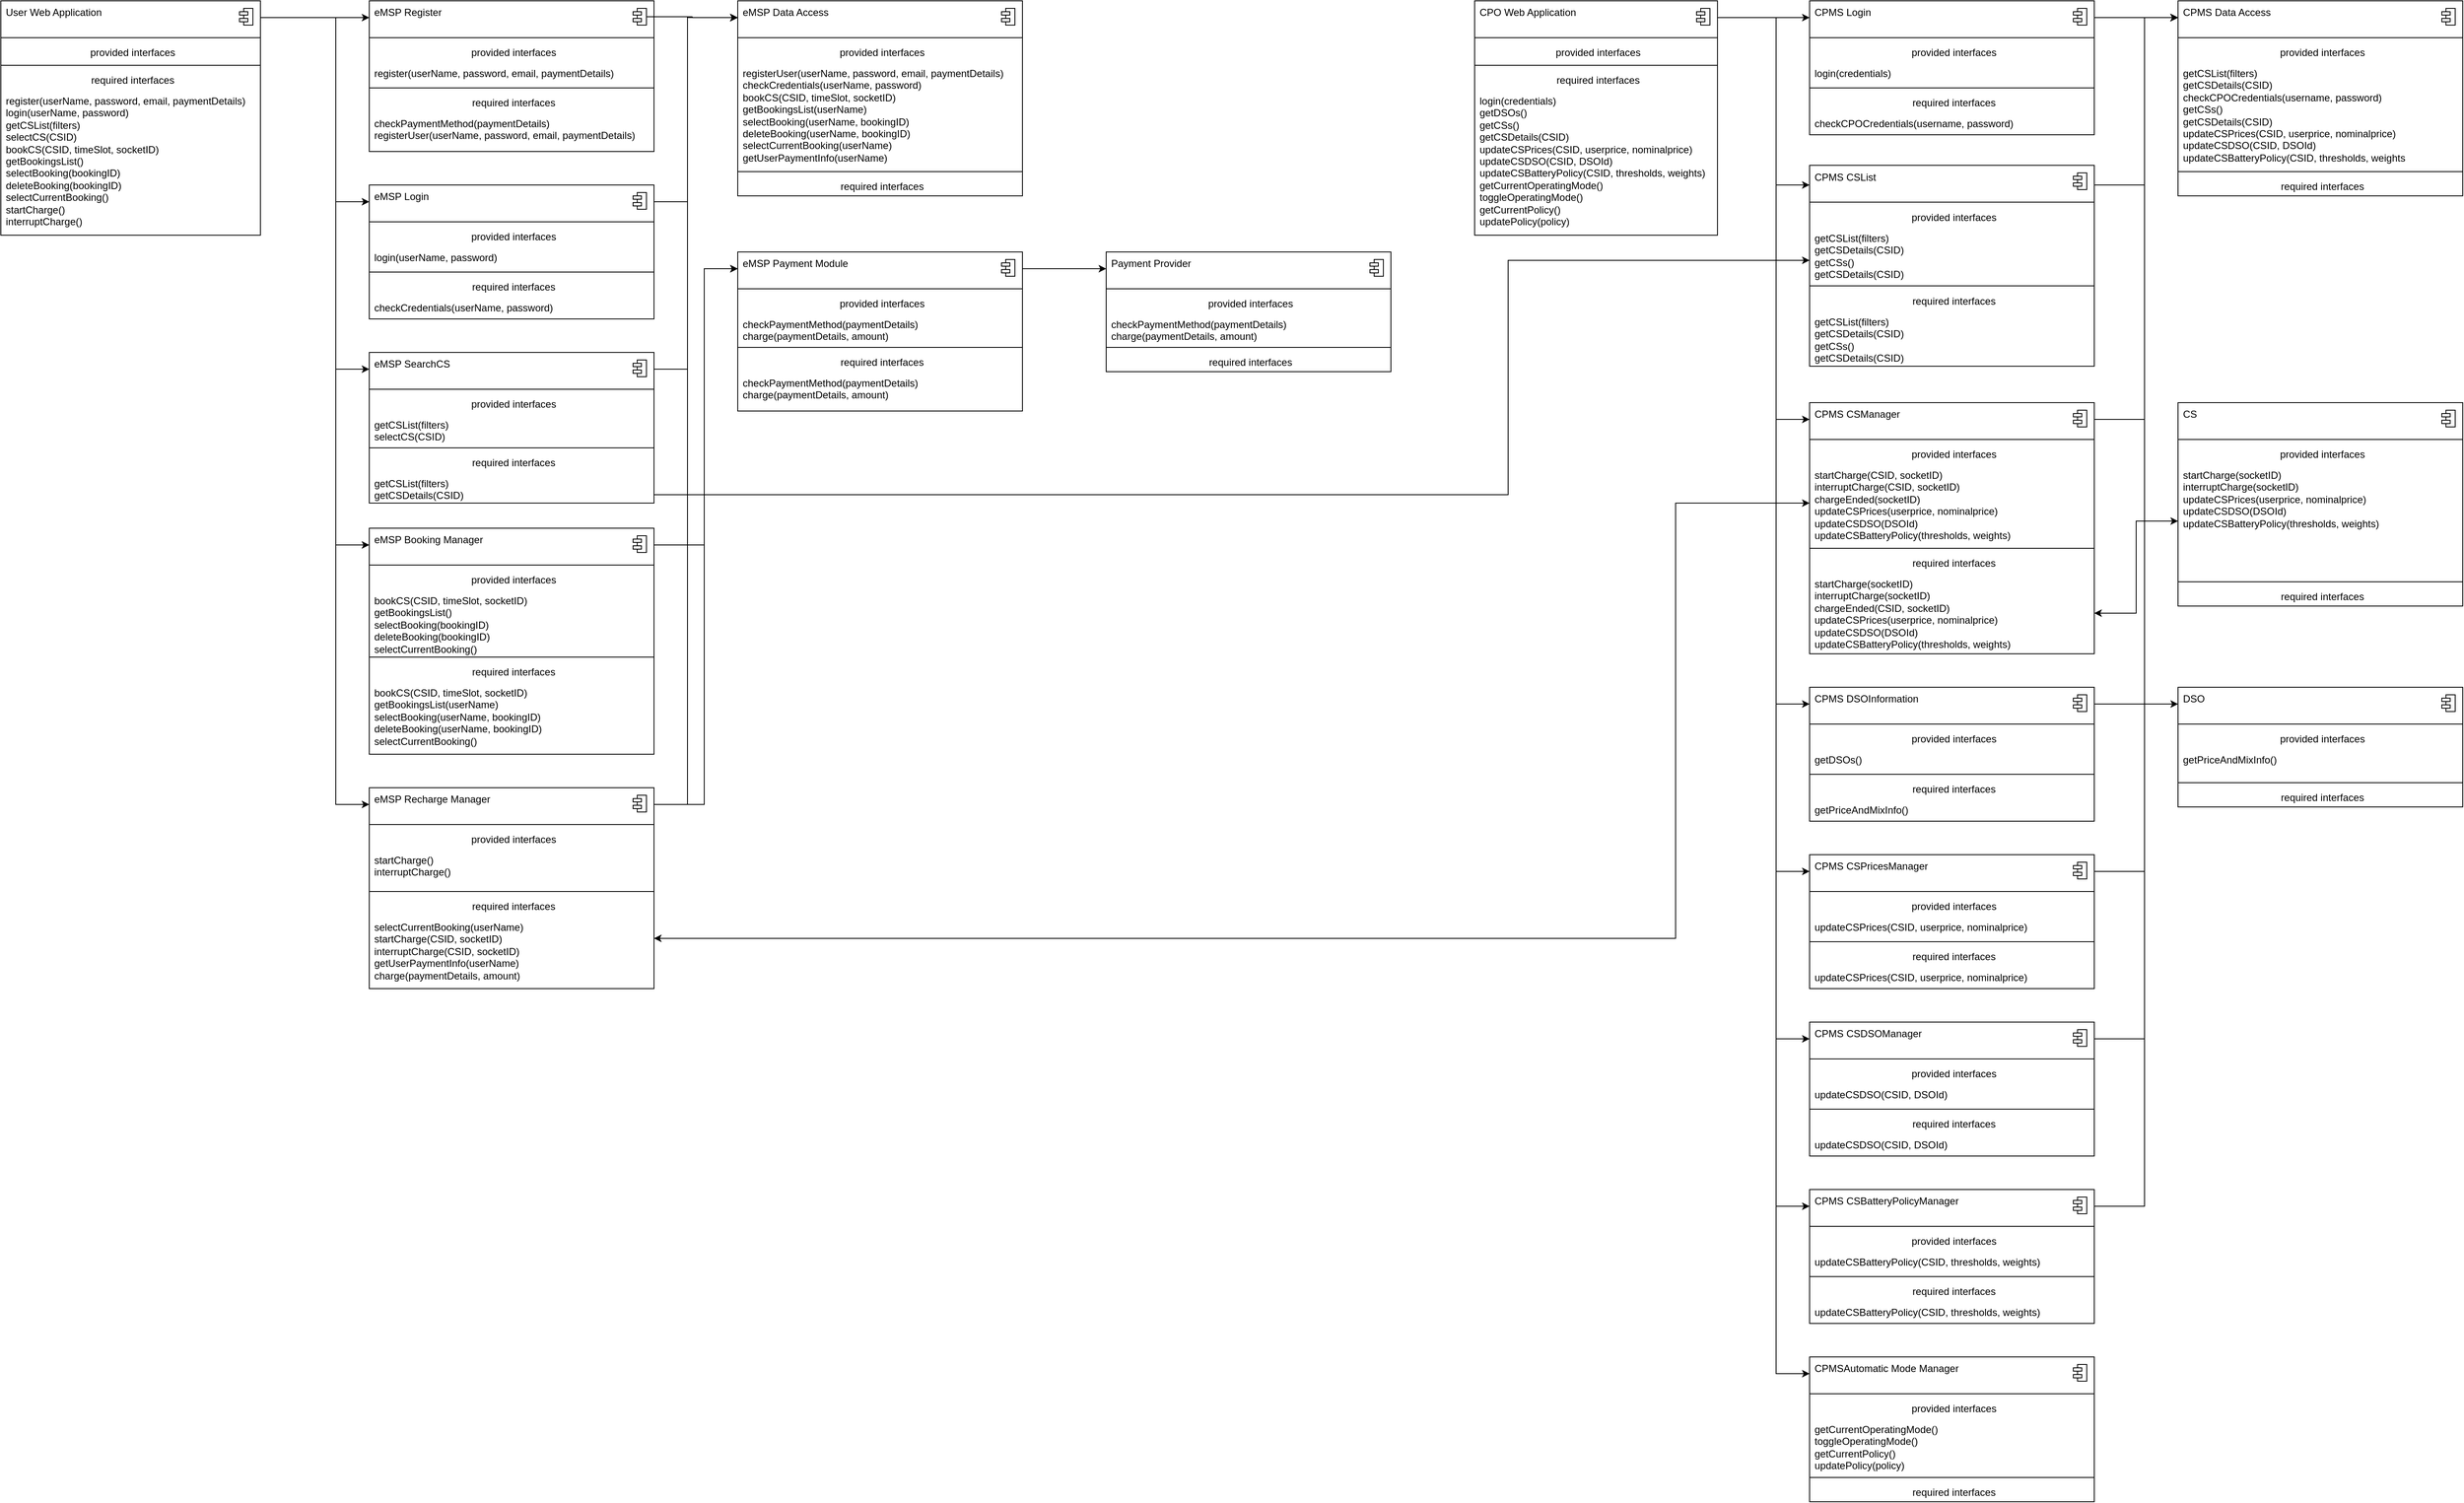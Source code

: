 <mxfile version="20.5.3" type="device"><diagram id="qlTxAQl-H1skFo_qTvER" name="Pagina-1"><mxGraphModel dx="5155" dy="2780" grid="1" gridSize="10" guides="1" tooltips="1" connect="1" arrows="1" fold="1" page="1" pageScale="1" pageWidth="3300" pageHeight="2339" math="0" shadow="0"><root><mxCell id="0"/><mxCell id="1" parent="0"/><mxCell id="q8u29yB_jhFYapcS-gbm-1" value="" style="fontStyle=1;align=center;verticalAlign=top;childLayout=stackLayout;horizontal=1;horizontalStack=0;resizeParent=1;resizeParentMax=0;resizeLast=0;marginBottom=0;" parent="1" vertex="1"><mxGeometry x="3" y="3" width="310" height="280" as="geometry"/></mxCell><mxCell id="q8u29yB_jhFYapcS-gbm-2" value="User Web Application" style="html=1;align=left;spacingLeft=4;verticalAlign=top;strokeColor=none;fillColor=none;" parent="q8u29yB_jhFYapcS-gbm-1" vertex="1"><mxGeometry width="310" height="40" as="geometry"/></mxCell><mxCell id="q8u29yB_jhFYapcS-gbm-3" value="" style="shape=module;jettyWidth=10;jettyHeight=4;" parent="q8u29yB_jhFYapcS-gbm-2" vertex="1"><mxGeometry x="1" width="16" height="20" relative="1" as="geometry"><mxPoint x="-25" y="9" as="offset"/></mxGeometry></mxCell><mxCell id="q8u29yB_jhFYapcS-gbm-4" value="" style="line;strokeWidth=1;fillColor=none;align=left;verticalAlign=middle;spacingTop=-1;spacingLeft=3;spacingRight=3;rotatable=0;labelPosition=right;points=[];portConstraint=eastwest;" parent="q8u29yB_jhFYapcS-gbm-1" vertex="1"><mxGeometry y="40" width="310" height="8" as="geometry"/></mxCell><mxCell id="q8u29yB_jhFYapcS-gbm-5" value="provided interfaces" style="html=1;align=center;spacingLeft=4;verticalAlign=top;strokeColor=none;fillColor=none;" parent="q8u29yB_jhFYapcS-gbm-1" vertex="1"><mxGeometry y="48" width="310" height="25" as="geometry"/></mxCell><mxCell id="q8u29yB_jhFYapcS-gbm-7" value="" style="line;strokeWidth=1;fillColor=none;align=left;verticalAlign=middle;spacingTop=-1;spacingLeft=3;spacingRight=3;rotatable=0;labelPosition=right;points=[];portConstraint=eastwest;" parent="q8u29yB_jhFYapcS-gbm-1" vertex="1"><mxGeometry y="73" width="310" height="8" as="geometry"/></mxCell><mxCell id="q8u29yB_jhFYapcS-gbm-8" value="required interfaces" style="html=1;align=center;spacingLeft=4;verticalAlign=top;strokeColor=none;fillColor=none;" parent="q8u29yB_jhFYapcS-gbm-1" vertex="1"><mxGeometry y="81" width="310" height="25" as="geometry"/></mxCell><mxCell id="q8u29yB_jhFYapcS-gbm-6" value="&lt;div&gt;register(userName, password, email, paymentDetails)&lt;/div&gt;&lt;div&gt;login(userName, password)&lt;/div&gt;&lt;div&gt;getCSList(filters)&lt;/div&gt;&lt;div&gt;selectCS(CSID)&lt;/div&gt;&lt;div&gt;bookCS(CSID, timeSlot, socketID)&lt;/div&gt;&lt;div&gt;getBookingsList()&lt;/div&gt;&lt;div&gt;selectBooking(bookingID)&lt;/div&gt;&lt;div&gt;deleteBooking(bookingID)&lt;/div&gt;&lt;div&gt;selectCurrentBooking()&lt;/div&gt;&lt;div&gt;startCharge()&lt;/div&gt;&lt;div&gt;interruptCharge()&lt;/div&gt;&lt;div&gt;&lt;br&gt;&lt;/div&gt;" style="html=1;align=left;spacingLeft=4;verticalAlign=top;strokeColor=none;fillColor=none;" parent="q8u29yB_jhFYapcS-gbm-1" vertex="1"><mxGeometry y="106" width="310" height="174" as="geometry"/></mxCell><mxCell id="q8u29yB_jhFYapcS-gbm-19" value="" style="fontStyle=1;align=center;verticalAlign=top;childLayout=stackLayout;horizontal=1;horizontalStack=0;resizeParent=1;resizeParentMax=0;resizeLast=0;marginBottom=0;" parent="1" vertex="1"><mxGeometry x="1763" y="3" width="290" height="280" as="geometry"/></mxCell><mxCell id="q8u29yB_jhFYapcS-gbm-20" value="CPO Web Application" style="html=1;align=left;spacingLeft=4;verticalAlign=top;strokeColor=none;fillColor=none;" parent="q8u29yB_jhFYapcS-gbm-19" vertex="1"><mxGeometry width="290" height="40" as="geometry"/></mxCell><mxCell id="q8u29yB_jhFYapcS-gbm-21" value="" style="shape=module;jettyWidth=10;jettyHeight=4;" parent="q8u29yB_jhFYapcS-gbm-20" vertex="1"><mxGeometry x="1" width="16" height="20" relative="1" as="geometry"><mxPoint x="-25" y="9" as="offset"/></mxGeometry></mxCell><mxCell id="q8u29yB_jhFYapcS-gbm-22" value="" style="line;strokeWidth=1;fillColor=none;align=left;verticalAlign=middle;spacingTop=-1;spacingLeft=3;spacingRight=3;rotatable=0;labelPosition=right;points=[];portConstraint=eastwest;" parent="q8u29yB_jhFYapcS-gbm-19" vertex="1"><mxGeometry y="40" width="290" height="8" as="geometry"/></mxCell><mxCell id="q8u29yB_jhFYapcS-gbm-23" value="provided interfaces" style="html=1;align=center;spacingLeft=4;verticalAlign=top;strokeColor=none;fillColor=none;" parent="q8u29yB_jhFYapcS-gbm-19" vertex="1"><mxGeometry y="48" width="290" height="25" as="geometry"/></mxCell><mxCell id="q8u29yB_jhFYapcS-gbm-24" value="" style="line;strokeWidth=1;fillColor=none;align=left;verticalAlign=middle;spacingTop=-1;spacingLeft=3;spacingRight=3;rotatable=0;labelPosition=right;points=[];portConstraint=eastwest;" parent="q8u29yB_jhFYapcS-gbm-19" vertex="1"><mxGeometry y="73" width="290" height="8" as="geometry"/></mxCell><mxCell id="q8u29yB_jhFYapcS-gbm-25" value="required interfaces" style="html=1;align=center;spacingLeft=4;verticalAlign=top;strokeColor=none;fillColor=none;" parent="q8u29yB_jhFYapcS-gbm-19" vertex="1"><mxGeometry y="81" width="290" height="25" as="geometry"/></mxCell><mxCell id="q8u29yB_jhFYapcS-gbm-26" value="&lt;div&gt;login(credentials)&lt;/div&gt;&lt;div&gt;getDSOs()&lt;/div&gt;&lt;div&gt;getCSs()&lt;/div&gt;&lt;div&gt;getCSDetails(CSID)&lt;/div&gt;&lt;div&gt;updateCSPrices(CSID, userprice, nominalprice)&lt;/div&gt;&lt;div&gt;updateCSDSO(CSID, DSOId)&lt;/div&gt;&lt;div&gt;updateCSBatteryPolicy(CSID, thresholds, weights)&lt;/div&gt;&lt;div&gt;getCurrentOperatingMode()&lt;/div&gt;&lt;div&gt;toggleOperatingMode()&lt;/div&gt;&lt;div&gt;getCurrentPolicy()&lt;/div&gt;&lt;div&gt;updatePolicy(policy)&lt;/div&gt;&lt;div&gt;&lt;br&gt;&lt;/div&gt;" style="html=1;align=left;spacingLeft=4;verticalAlign=top;strokeColor=none;fillColor=none;" parent="q8u29yB_jhFYapcS-gbm-19" vertex="1"><mxGeometry y="106" width="290" height="174" as="geometry"/></mxCell><mxCell id="q8u29yB_jhFYapcS-gbm-27" value="" style="fontStyle=1;align=center;verticalAlign=top;childLayout=stackLayout;horizontal=1;horizontalStack=0;resizeParent=1;resizeParentMax=0;resizeLast=0;marginBottom=0;" parent="1" vertex="1"><mxGeometry x="443" y="3" width="340" height="180" as="geometry"/></mxCell><mxCell id="q8u29yB_jhFYapcS-gbm-28" value="eMSP Register" style="html=1;align=left;spacingLeft=4;verticalAlign=top;strokeColor=none;fillColor=none;" parent="q8u29yB_jhFYapcS-gbm-27" vertex="1"><mxGeometry width="340" height="40" as="geometry"/></mxCell><mxCell id="q8u29yB_jhFYapcS-gbm-29" value="" style="shape=module;jettyWidth=10;jettyHeight=4;" parent="q8u29yB_jhFYapcS-gbm-28" vertex="1"><mxGeometry x="1" width="16" height="20" relative="1" as="geometry"><mxPoint x="-25" y="9" as="offset"/></mxGeometry></mxCell><mxCell id="q8u29yB_jhFYapcS-gbm-30" value="" style="line;strokeWidth=1;fillColor=none;align=left;verticalAlign=middle;spacingTop=-1;spacingLeft=3;spacingRight=3;rotatable=0;labelPosition=right;points=[];portConstraint=eastwest;" parent="q8u29yB_jhFYapcS-gbm-27" vertex="1"><mxGeometry y="40" width="340" height="8" as="geometry"/></mxCell><mxCell id="q8u29yB_jhFYapcS-gbm-31" value="provided interfaces" style="html=1;align=center;spacingLeft=4;verticalAlign=top;strokeColor=none;fillColor=none;" parent="q8u29yB_jhFYapcS-gbm-27" vertex="1"><mxGeometry y="48" width="340" height="25" as="geometry"/></mxCell><mxCell id="q8u29yB_jhFYapcS-gbm-32" value="&lt;div&gt;register(userName, password, email, paymentDetails)&lt;/div&gt;&lt;div&gt;&lt;br&gt;&lt;/div&gt;" style="html=1;align=left;spacingLeft=4;verticalAlign=top;strokeColor=none;fillColor=none;" parent="q8u29yB_jhFYapcS-gbm-27" vertex="1"><mxGeometry y="73" width="340" height="27" as="geometry"/></mxCell><mxCell id="q8u29yB_jhFYapcS-gbm-33" value="" style="line;strokeWidth=1;fillColor=none;align=left;verticalAlign=middle;spacingTop=-1;spacingLeft=3;spacingRight=3;rotatable=0;labelPosition=right;points=[];portConstraint=eastwest;" parent="q8u29yB_jhFYapcS-gbm-27" vertex="1"><mxGeometry y="100" width="340" height="8" as="geometry"/></mxCell><mxCell id="q8u29yB_jhFYapcS-gbm-34" value="required interfaces" style="html=1;align=center;spacingLeft=4;verticalAlign=top;strokeColor=none;fillColor=none;" parent="q8u29yB_jhFYapcS-gbm-27" vertex="1"><mxGeometry y="108" width="340" height="25" as="geometry"/></mxCell><mxCell id="q8u29yB_jhFYapcS-gbm-35" value="&lt;div&gt;checkPaymentMethod(paymentDetails)&lt;/div&gt;&lt;div&gt;registerUser(userName, password, email, paymentDetails)&lt;br&gt;&lt;/div&gt;" style="html=1;align=left;spacingLeft=4;verticalAlign=top;strokeColor=none;fillColor=none;" parent="q8u29yB_jhFYapcS-gbm-27" vertex="1"><mxGeometry y="133" width="340" height="47" as="geometry"/></mxCell><mxCell id="q8u29yB_jhFYapcS-gbm-45" value="" style="fontStyle=1;align=center;verticalAlign=top;childLayout=stackLayout;horizontal=1;horizontalStack=0;resizeParent=1;resizeParentMax=0;resizeLast=0;marginBottom=0;" parent="1" vertex="1"><mxGeometry x="443" y="223" width="340" height="160" as="geometry"/></mxCell><mxCell id="q8u29yB_jhFYapcS-gbm-46" value="eMSP Login" style="html=1;align=left;spacingLeft=4;verticalAlign=top;strokeColor=none;fillColor=none;" parent="q8u29yB_jhFYapcS-gbm-45" vertex="1"><mxGeometry width="340" height="40" as="geometry"/></mxCell><mxCell id="q8u29yB_jhFYapcS-gbm-47" value="" style="shape=module;jettyWidth=10;jettyHeight=4;" parent="q8u29yB_jhFYapcS-gbm-46" vertex="1"><mxGeometry x="1" width="16" height="20" relative="1" as="geometry"><mxPoint x="-25" y="9" as="offset"/></mxGeometry></mxCell><mxCell id="q8u29yB_jhFYapcS-gbm-48" value="" style="line;strokeWidth=1;fillColor=none;align=left;verticalAlign=middle;spacingTop=-1;spacingLeft=3;spacingRight=3;rotatable=0;labelPosition=right;points=[];portConstraint=eastwest;" parent="q8u29yB_jhFYapcS-gbm-45" vertex="1"><mxGeometry y="40" width="340" height="8" as="geometry"/></mxCell><mxCell id="q8u29yB_jhFYapcS-gbm-49" value="provided interfaces" style="html=1;align=center;spacingLeft=4;verticalAlign=top;strokeColor=none;fillColor=none;" parent="q8u29yB_jhFYapcS-gbm-45" vertex="1"><mxGeometry y="48" width="340" height="25" as="geometry"/></mxCell><mxCell id="q8u29yB_jhFYapcS-gbm-50" value="login(userName, password)" style="html=1;align=left;spacingLeft=4;verticalAlign=top;strokeColor=none;fillColor=none;" parent="q8u29yB_jhFYapcS-gbm-45" vertex="1"><mxGeometry y="73" width="340" height="27" as="geometry"/></mxCell><mxCell id="q8u29yB_jhFYapcS-gbm-51" value="" style="line;strokeWidth=1;fillColor=none;align=left;verticalAlign=middle;spacingTop=-1;spacingLeft=3;spacingRight=3;rotatable=0;labelPosition=right;points=[];portConstraint=eastwest;" parent="q8u29yB_jhFYapcS-gbm-45" vertex="1"><mxGeometry y="100" width="340" height="8" as="geometry"/></mxCell><mxCell id="q8u29yB_jhFYapcS-gbm-52" value="required interfaces" style="html=1;align=center;spacingLeft=4;verticalAlign=top;strokeColor=none;fillColor=none;" parent="q8u29yB_jhFYapcS-gbm-45" vertex="1"><mxGeometry y="108" width="340" height="25" as="geometry"/></mxCell><mxCell id="q8u29yB_jhFYapcS-gbm-53" value="checkCredentials(userName, password)" style="html=1;align=left;spacingLeft=4;verticalAlign=top;strokeColor=none;fillColor=none;" parent="q8u29yB_jhFYapcS-gbm-45" vertex="1"><mxGeometry y="133" width="340" height="27" as="geometry"/></mxCell><mxCell id="q8u29yB_jhFYapcS-gbm-54" value="" style="fontStyle=1;align=center;verticalAlign=top;childLayout=stackLayout;horizontal=1;horizontalStack=0;resizeParent=1;resizeParentMax=0;resizeLast=0;marginBottom=0;" parent="1" vertex="1"><mxGeometry x="883" y="3" width="340" height="233" as="geometry"/></mxCell><mxCell id="q8u29yB_jhFYapcS-gbm-55" value="eMSP Data Access" style="html=1;align=left;spacingLeft=4;verticalAlign=top;strokeColor=none;fillColor=none;" parent="q8u29yB_jhFYapcS-gbm-54" vertex="1"><mxGeometry width="340" height="40" as="geometry"/></mxCell><mxCell id="q8u29yB_jhFYapcS-gbm-56" value="" style="shape=module;jettyWidth=10;jettyHeight=4;" parent="q8u29yB_jhFYapcS-gbm-55" vertex="1"><mxGeometry x="1" width="16" height="20" relative="1" as="geometry"><mxPoint x="-25" y="9" as="offset"/></mxGeometry></mxCell><mxCell id="q8u29yB_jhFYapcS-gbm-57" value="" style="line;strokeWidth=1;fillColor=none;align=left;verticalAlign=middle;spacingTop=-1;spacingLeft=3;spacingRight=3;rotatable=0;labelPosition=right;points=[];portConstraint=eastwest;" parent="q8u29yB_jhFYapcS-gbm-54" vertex="1"><mxGeometry y="40" width="340" height="8" as="geometry"/></mxCell><mxCell id="q8u29yB_jhFYapcS-gbm-58" value="provided interfaces" style="html=1;align=center;spacingLeft=4;verticalAlign=top;strokeColor=none;fillColor=none;" parent="q8u29yB_jhFYapcS-gbm-54" vertex="1"><mxGeometry y="48" width="340" height="25" as="geometry"/></mxCell><mxCell id="q8u29yB_jhFYapcS-gbm-81" value="&lt;div&gt;registerUser(userName, password, email, paymentDetails)&lt;br&gt;&lt;/div&gt;&lt;div&gt;checkCredentials(userName, password)&lt;/div&gt;&lt;div&gt;bookCS(CSID, timeSlot, socketID)&lt;/div&gt;&lt;div&gt;getBookingsList(userName)&lt;/div&gt;&lt;div&gt;selectBooking(userName, bookingID)&lt;/div&gt;&lt;div&gt;deleteBooking(userName, bookingID)&lt;/div&gt;&lt;div&gt;selectCurrentBooking(userName)&lt;br&gt;&lt;/div&gt;&lt;div&gt;getUserPaymentInfo(userName)&lt;br&gt;&lt;/div&gt;" style="html=1;align=left;spacingLeft=4;verticalAlign=top;strokeColor=none;fillColor=none;" parent="q8u29yB_jhFYapcS-gbm-54" vertex="1"><mxGeometry y="73" width="340" height="127" as="geometry"/></mxCell><mxCell id="q8u29yB_jhFYapcS-gbm-60" value="" style="line;strokeWidth=1;fillColor=none;align=left;verticalAlign=middle;spacingTop=-1;spacingLeft=3;spacingRight=3;rotatable=0;labelPosition=right;points=[];portConstraint=eastwest;" parent="q8u29yB_jhFYapcS-gbm-54" vertex="1"><mxGeometry y="200" width="340" height="8" as="geometry"/></mxCell><mxCell id="q8u29yB_jhFYapcS-gbm-61" value="required interfaces" style="html=1;align=center;spacingLeft=4;verticalAlign=top;strokeColor=none;fillColor=none;" parent="q8u29yB_jhFYapcS-gbm-54" vertex="1"><mxGeometry y="208" width="340" height="25" as="geometry"/></mxCell><mxCell id="q8u29yB_jhFYapcS-gbm-63" value="" style="fontStyle=1;align=center;verticalAlign=top;childLayout=stackLayout;horizontal=1;horizontalStack=0;resizeParent=1;resizeParentMax=0;resizeLast=0;marginBottom=0;" parent="1" vertex="1"><mxGeometry x="1323" y="303" width="340" height="143" as="geometry"/></mxCell><mxCell id="q8u29yB_jhFYapcS-gbm-64" value="Payment Provider" style="html=1;align=left;spacingLeft=4;verticalAlign=top;strokeColor=none;fillColor=none;" parent="q8u29yB_jhFYapcS-gbm-63" vertex="1"><mxGeometry width="340" height="40" as="geometry"/></mxCell><mxCell id="q8u29yB_jhFYapcS-gbm-65" value="" style="shape=module;jettyWidth=10;jettyHeight=4;" parent="q8u29yB_jhFYapcS-gbm-64" vertex="1"><mxGeometry x="1" width="16" height="20" relative="1" as="geometry"><mxPoint x="-25" y="9" as="offset"/></mxGeometry></mxCell><mxCell id="q8u29yB_jhFYapcS-gbm-66" value="" style="line;strokeWidth=1;fillColor=none;align=left;verticalAlign=middle;spacingTop=-1;spacingLeft=3;spacingRight=3;rotatable=0;labelPosition=right;points=[];portConstraint=eastwest;" parent="q8u29yB_jhFYapcS-gbm-63" vertex="1"><mxGeometry y="40" width="340" height="8" as="geometry"/></mxCell><mxCell id="q8u29yB_jhFYapcS-gbm-67" value="provided interfaces" style="html=1;align=center;spacingLeft=4;verticalAlign=top;strokeColor=none;fillColor=none;" parent="q8u29yB_jhFYapcS-gbm-63" vertex="1"><mxGeometry y="48" width="340" height="25" as="geometry"/></mxCell><mxCell id="q8u29yB_jhFYapcS-gbm-68" value="&lt;div&gt;checkPaymentMethod(paymentDetails)&lt;/div&gt;&lt;div&gt;charge(paymentDetails, amount)&lt;/div&gt;" style="html=1;align=left;spacingLeft=4;verticalAlign=top;strokeColor=none;fillColor=none;" parent="q8u29yB_jhFYapcS-gbm-63" vertex="1"><mxGeometry y="73" width="340" height="37" as="geometry"/></mxCell><mxCell id="q8u29yB_jhFYapcS-gbm-69" value="" style="line;strokeWidth=1;fillColor=none;align=left;verticalAlign=middle;spacingTop=-1;spacingLeft=3;spacingRight=3;rotatable=0;labelPosition=right;points=[];portConstraint=eastwest;" parent="q8u29yB_jhFYapcS-gbm-63" vertex="1"><mxGeometry y="110" width="340" height="8" as="geometry"/></mxCell><mxCell id="q8u29yB_jhFYapcS-gbm-70" value="required interfaces" style="html=1;align=center;spacingLeft=4;verticalAlign=top;strokeColor=none;fillColor=none;" parent="q8u29yB_jhFYapcS-gbm-63" vertex="1"><mxGeometry y="118" width="340" height="25" as="geometry"/></mxCell><mxCell id="q8u29yB_jhFYapcS-gbm-72" value="" style="fontStyle=1;align=center;verticalAlign=top;childLayout=stackLayout;horizontal=1;horizontalStack=0;resizeParent=1;resizeParentMax=0;resizeLast=0;marginBottom=0;" parent="1" vertex="1"><mxGeometry x="883" y="303" width="340" height="190" as="geometry"/></mxCell><mxCell id="q8u29yB_jhFYapcS-gbm-73" value="eMSP Payment Module" style="html=1;align=left;spacingLeft=4;verticalAlign=top;strokeColor=none;fillColor=none;" parent="q8u29yB_jhFYapcS-gbm-72" vertex="1"><mxGeometry width="340" height="40" as="geometry"/></mxCell><mxCell id="q8u29yB_jhFYapcS-gbm-74" value="" style="shape=module;jettyWidth=10;jettyHeight=4;" parent="q8u29yB_jhFYapcS-gbm-73" vertex="1"><mxGeometry x="1" width="16" height="20" relative="1" as="geometry"><mxPoint x="-25" y="9" as="offset"/></mxGeometry></mxCell><mxCell id="q8u29yB_jhFYapcS-gbm-75" value="" style="line;strokeWidth=1;fillColor=none;align=left;verticalAlign=middle;spacingTop=-1;spacingLeft=3;spacingRight=3;rotatable=0;labelPosition=right;points=[];portConstraint=eastwest;" parent="q8u29yB_jhFYapcS-gbm-72" vertex="1"><mxGeometry y="40" width="340" height="8" as="geometry"/></mxCell><mxCell id="q8u29yB_jhFYapcS-gbm-76" value="provided interfaces" style="html=1;align=center;spacingLeft=4;verticalAlign=top;strokeColor=none;fillColor=none;" parent="q8u29yB_jhFYapcS-gbm-72" vertex="1"><mxGeometry y="48" width="340" height="25" as="geometry"/></mxCell><mxCell id="q8u29yB_jhFYapcS-gbm-77" value="&lt;div&gt;checkPaymentMethod(paymentDetails)&lt;/div&gt;&lt;div&gt;charge(paymentDetails, amount)&lt;/div&gt;" style="html=1;align=left;spacingLeft=4;verticalAlign=top;strokeColor=none;fillColor=none;" parent="q8u29yB_jhFYapcS-gbm-72" vertex="1"><mxGeometry y="73" width="340" height="37" as="geometry"/></mxCell><mxCell id="q8u29yB_jhFYapcS-gbm-78" value="" style="line;strokeWidth=1;fillColor=none;align=left;verticalAlign=middle;spacingTop=-1;spacingLeft=3;spacingRight=3;rotatable=0;labelPosition=right;points=[];portConstraint=eastwest;" parent="q8u29yB_jhFYapcS-gbm-72" vertex="1"><mxGeometry y="110" width="340" height="8" as="geometry"/></mxCell><mxCell id="q8u29yB_jhFYapcS-gbm-79" value="required interfaces" style="html=1;align=center;spacingLeft=4;verticalAlign=top;strokeColor=none;fillColor=none;" parent="q8u29yB_jhFYapcS-gbm-72" vertex="1"><mxGeometry y="118" width="340" height="25" as="geometry"/></mxCell><mxCell id="q8u29yB_jhFYapcS-gbm-80" value="&lt;div&gt;checkPaymentMethod(paymentDetails)&lt;/div&gt;&lt;div&gt;charge(paymentDetails, amount)&lt;/div&gt;" style="html=1;align=left;spacingLeft=4;verticalAlign=top;strokeColor=none;fillColor=none;" parent="q8u29yB_jhFYapcS-gbm-72" vertex="1"><mxGeometry y="143" width="340" height="47" as="geometry"/></mxCell><mxCell id="q8u29yB_jhFYapcS-gbm-115" style="edgeStyle=orthogonalEdgeStyle;rounded=0;jumpStyle=arc;jumpSize=10;orthogonalLoop=1;jettySize=auto;html=1;" parent="1" source="q8u29yB_jhFYapcS-gbm-97" target="q8u29yB_jhFYapcS-gbm-111" edge="1"><mxGeometry relative="1" as="geometry"><Array as="points"><mxPoint x="1803" y="593"/><mxPoint x="1803" y="313"/></Array></mxGeometry></mxCell><mxCell id="q8u29yB_jhFYapcS-gbm-97" value="" style="fontStyle=1;align=center;verticalAlign=top;childLayout=stackLayout;horizontal=1;horizontalStack=0;resizeParent=1;resizeParentMax=0;resizeLast=0;marginBottom=0;" parent="1" vertex="1"><mxGeometry x="443" y="423" width="340" height="180" as="geometry"/></mxCell><mxCell id="q8u29yB_jhFYapcS-gbm-98" value="eMSP SearchCS" style="html=1;align=left;spacingLeft=4;verticalAlign=top;strokeColor=none;fillColor=none;" parent="q8u29yB_jhFYapcS-gbm-97" vertex="1"><mxGeometry width="340" height="40" as="geometry"/></mxCell><mxCell id="q8u29yB_jhFYapcS-gbm-99" value="" style="shape=module;jettyWidth=10;jettyHeight=4;" parent="q8u29yB_jhFYapcS-gbm-98" vertex="1"><mxGeometry x="1" width="16" height="20" relative="1" as="geometry"><mxPoint x="-25" y="9" as="offset"/></mxGeometry></mxCell><mxCell id="q8u29yB_jhFYapcS-gbm-100" value="" style="line;strokeWidth=1;fillColor=none;align=left;verticalAlign=middle;spacingTop=-1;spacingLeft=3;spacingRight=3;rotatable=0;labelPosition=right;points=[];portConstraint=eastwest;" parent="q8u29yB_jhFYapcS-gbm-97" vertex="1"><mxGeometry y="40" width="340" height="8" as="geometry"/></mxCell><mxCell id="q8u29yB_jhFYapcS-gbm-101" value="provided interfaces" style="html=1;align=center;spacingLeft=4;verticalAlign=top;strokeColor=none;fillColor=none;" parent="q8u29yB_jhFYapcS-gbm-97" vertex="1"><mxGeometry y="48" width="340" height="25" as="geometry"/></mxCell><mxCell id="q8u29yB_jhFYapcS-gbm-102" value="&lt;div&gt;getCSList(filters)&lt;/div&gt;&lt;div&gt;selectCS(CSID)&lt;br&gt;&lt;/div&gt;" style="html=1;align=left;spacingLeft=4;verticalAlign=top;strokeColor=none;fillColor=none;" parent="q8u29yB_jhFYapcS-gbm-97" vertex="1"><mxGeometry y="73" width="340" height="37" as="geometry"/></mxCell><mxCell id="q8u29yB_jhFYapcS-gbm-103" value="" style="line;strokeWidth=1;fillColor=none;align=left;verticalAlign=middle;spacingTop=-1;spacingLeft=3;spacingRight=3;rotatable=0;labelPosition=right;points=[];portConstraint=eastwest;" parent="q8u29yB_jhFYapcS-gbm-97" vertex="1"><mxGeometry y="110" width="340" height="8" as="geometry"/></mxCell><mxCell id="q8u29yB_jhFYapcS-gbm-104" value="required interfaces" style="html=1;align=center;spacingLeft=4;verticalAlign=top;strokeColor=none;fillColor=none;" parent="q8u29yB_jhFYapcS-gbm-97" vertex="1"><mxGeometry y="118" width="340" height="25" as="geometry"/></mxCell><mxCell id="q8u29yB_jhFYapcS-gbm-105" value="&lt;div&gt;getCSList(filters)&lt;/div&gt;&lt;div&gt;getCSDetails(CSID)&lt;br&gt;&lt;/div&gt;" style="html=1;align=left;spacingLeft=4;verticalAlign=top;strokeColor=none;fillColor=none;" parent="q8u29yB_jhFYapcS-gbm-97" vertex="1"><mxGeometry y="143" width="340" height="37" as="geometry"/></mxCell><mxCell id="q8u29yB_jhFYapcS-gbm-106" value="" style="fontStyle=1;align=center;verticalAlign=top;childLayout=stackLayout;horizontal=1;horizontalStack=0;resizeParent=1;resizeParentMax=0;resizeLast=0;marginBottom=0;" parent="1" vertex="1"><mxGeometry x="2163" y="199.5" width="340" height="240" as="geometry"/></mxCell><mxCell id="q8u29yB_jhFYapcS-gbm-107" value="CPMS CSList" style="html=1;align=left;spacingLeft=4;verticalAlign=top;strokeColor=none;fillColor=none;" parent="q8u29yB_jhFYapcS-gbm-106" vertex="1"><mxGeometry width="340" height="40" as="geometry"/></mxCell><mxCell id="q8u29yB_jhFYapcS-gbm-108" value="" style="shape=module;jettyWidth=10;jettyHeight=4;" parent="q8u29yB_jhFYapcS-gbm-107" vertex="1"><mxGeometry x="1" width="16" height="20" relative="1" as="geometry"><mxPoint x="-25" y="9" as="offset"/></mxGeometry></mxCell><mxCell id="q8u29yB_jhFYapcS-gbm-109" value="" style="line;strokeWidth=1;fillColor=none;align=left;verticalAlign=middle;spacingTop=-1;spacingLeft=3;spacingRight=3;rotatable=0;labelPosition=right;points=[];portConstraint=eastwest;" parent="q8u29yB_jhFYapcS-gbm-106" vertex="1"><mxGeometry y="40" width="340" height="8" as="geometry"/></mxCell><mxCell id="q8u29yB_jhFYapcS-gbm-110" value="provided interfaces" style="html=1;align=center;spacingLeft=4;verticalAlign=top;strokeColor=none;fillColor=none;" parent="q8u29yB_jhFYapcS-gbm-106" vertex="1"><mxGeometry y="48" width="340" height="25" as="geometry"/></mxCell><mxCell id="q8u29yB_jhFYapcS-gbm-111" value="&lt;div&gt;getCSList(filters)&lt;/div&gt;&lt;div&gt;getCSDetails(CSID)&lt;/div&gt;&lt;div&gt;getCSs()&lt;/div&gt;&lt;div&gt;getCSDetails(CSID)&lt;/div&gt;" style="html=1;align=left;spacingLeft=4;verticalAlign=top;strokeColor=none;fillColor=none;" parent="q8u29yB_jhFYapcS-gbm-106" vertex="1"><mxGeometry y="73" width="340" height="67" as="geometry"/></mxCell><mxCell id="q8u29yB_jhFYapcS-gbm-112" value="" style="line;strokeWidth=1;fillColor=none;align=left;verticalAlign=middle;spacingTop=-1;spacingLeft=3;spacingRight=3;rotatable=0;labelPosition=right;points=[];portConstraint=eastwest;" parent="q8u29yB_jhFYapcS-gbm-106" vertex="1"><mxGeometry y="140" width="340" height="8" as="geometry"/></mxCell><mxCell id="q8u29yB_jhFYapcS-gbm-113" value="required interfaces" style="html=1;align=center;spacingLeft=4;verticalAlign=top;strokeColor=none;fillColor=none;" parent="q8u29yB_jhFYapcS-gbm-106" vertex="1"><mxGeometry y="148" width="340" height="25" as="geometry"/></mxCell><mxCell id="q8u29yB_jhFYapcS-gbm-114" value="&lt;div&gt;getCSList(filters)&lt;/div&gt;&lt;div&gt;getCSDetails(CSID)&lt;/div&gt;&lt;div&gt;getCSs()&lt;/div&gt;&lt;div&gt;getCSDetails(CSID)&lt;/div&gt;" style="html=1;align=left;spacingLeft=4;verticalAlign=top;strokeColor=none;fillColor=none;" parent="q8u29yB_jhFYapcS-gbm-106" vertex="1"><mxGeometry y="173" width="340" height="67" as="geometry"/></mxCell><mxCell id="q8u29yB_jhFYapcS-gbm-124" value="" style="fontStyle=1;align=center;verticalAlign=top;childLayout=stackLayout;horizontal=1;horizontalStack=0;resizeParent=1;resizeParentMax=0;resizeLast=0;marginBottom=0;" parent="1" vertex="1"><mxGeometry x="2603" y="3" width="340" height="233" as="geometry"/></mxCell><mxCell id="q8u29yB_jhFYapcS-gbm-125" value="CPMS Data Access" style="html=1;align=left;spacingLeft=4;verticalAlign=top;strokeColor=none;fillColor=none;" parent="q8u29yB_jhFYapcS-gbm-124" vertex="1"><mxGeometry width="340" height="40" as="geometry"/></mxCell><mxCell id="q8u29yB_jhFYapcS-gbm-126" value="" style="shape=module;jettyWidth=10;jettyHeight=4;" parent="q8u29yB_jhFYapcS-gbm-125" vertex="1"><mxGeometry x="1" width="16" height="20" relative="1" as="geometry"><mxPoint x="-25" y="9" as="offset"/></mxGeometry></mxCell><mxCell id="q8u29yB_jhFYapcS-gbm-127" value="" style="line;strokeWidth=1;fillColor=none;align=left;verticalAlign=middle;spacingTop=-1;spacingLeft=3;spacingRight=3;rotatable=0;labelPosition=right;points=[];portConstraint=eastwest;" parent="q8u29yB_jhFYapcS-gbm-124" vertex="1"><mxGeometry y="40" width="340" height="8" as="geometry"/></mxCell><mxCell id="q8u29yB_jhFYapcS-gbm-128" value="provided interfaces" style="html=1;align=center;spacingLeft=4;verticalAlign=top;strokeColor=none;fillColor=none;" parent="q8u29yB_jhFYapcS-gbm-124" vertex="1"><mxGeometry y="48" width="340" height="25" as="geometry"/></mxCell><mxCell id="q8u29yB_jhFYapcS-gbm-129" value="&lt;div&gt;getCSList(filters)&lt;/div&gt;&lt;div&gt;getCSDetails(CSID)&lt;/div&gt;checkCPOCredentials(username, password)&lt;div&gt;getCSs()&lt;/div&gt;&lt;div&gt;getCSDetails(CSID)&lt;div&gt;updateCSPrices(CSID, userprice, nominalprice)&lt;/div&gt;&lt;div&gt;updateCSDSO(CSID, DSOId)&lt;/div&gt;updateCSBatteryPolicy(CSID, thresholds, weights&lt;/div&gt;" style="html=1;align=left;spacingLeft=4;verticalAlign=top;strokeColor=none;fillColor=none;" parent="q8u29yB_jhFYapcS-gbm-124" vertex="1"><mxGeometry y="73" width="340" height="127" as="geometry"/></mxCell><mxCell id="q8u29yB_jhFYapcS-gbm-130" value="" style="line;strokeWidth=1;fillColor=none;align=left;verticalAlign=middle;spacingTop=-1;spacingLeft=3;spacingRight=3;rotatable=0;labelPosition=right;points=[];portConstraint=eastwest;" parent="q8u29yB_jhFYapcS-gbm-124" vertex="1"><mxGeometry y="200" width="340" height="8" as="geometry"/></mxCell><mxCell id="q8u29yB_jhFYapcS-gbm-131" value="required interfaces" style="html=1;align=center;spacingLeft=4;verticalAlign=top;strokeColor=none;fillColor=none;" parent="q8u29yB_jhFYapcS-gbm-124" vertex="1"><mxGeometry y="208" width="340" height="25" as="geometry"/></mxCell><mxCell id="q8u29yB_jhFYapcS-gbm-133" value="" style="fontStyle=1;align=center;verticalAlign=top;childLayout=stackLayout;horizontal=1;horizontalStack=0;resizeParent=1;resizeParentMax=0;resizeLast=0;marginBottom=0;" parent="1" vertex="1"><mxGeometry x="443" y="633" width="340" height="270" as="geometry"/></mxCell><mxCell id="q8u29yB_jhFYapcS-gbm-134" value="eMSP Booking Manager" style="html=1;align=left;spacingLeft=4;verticalAlign=top;strokeColor=none;fillColor=none;" parent="q8u29yB_jhFYapcS-gbm-133" vertex="1"><mxGeometry width="340" height="40" as="geometry"/></mxCell><mxCell id="q8u29yB_jhFYapcS-gbm-135" value="" style="shape=module;jettyWidth=10;jettyHeight=4;" parent="q8u29yB_jhFYapcS-gbm-134" vertex="1"><mxGeometry x="1" width="16" height="20" relative="1" as="geometry"><mxPoint x="-25" y="9" as="offset"/></mxGeometry></mxCell><mxCell id="q8u29yB_jhFYapcS-gbm-136" value="" style="line;strokeWidth=1;fillColor=none;align=left;verticalAlign=middle;spacingTop=-1;spacingLeft=3;spacingRight=3;rotatable=0;labelPosition=right;points=[];portConstraint=eastwest;" parent="q8u29yB_jhFYapcS-gbm-133" vertex="1"><mxGeometry y="40" width="340" height="8" as="geometry"/></mxCell><mxCell id="q8u29yB_jhFYapcS-gbm-137" value="provided interfaces" style="html=1;align=center;spacingLeft=4;verticalAlign=top;strokeColor=none;fillColor=none;" parent="q8u29yB_jhFYapcS-gbm-133" vertex="1"><mxGeometry y="48" width="340" height="25" as="geometry"/></mxCell><mxCell id="q8u29yB_jhFYapcS-gbm-138" value="&lt;div&gt;bookCS(CSID, timeSlot, socketID)&lt;/div&gt;&lt;div&gt;getBookingsList()&lt;/div&gt;&lt;div&gt;selectBooking(bookingID)&lt;/div&gt;&lt;div&gt;deleteBooking(bookingID)&lt;/div&gt;&lt;div&gt;selectCurrentBooking()&lt;br&gt;&lt;/div&gt;" style="html=1;align=left;spacingLeft=4;verticalAlign=top;strokeColor=none;fillColor=none;" parent="q8u29yB_jhFYapcS-gbm-133" vertex="1"><mxGeometry y="73" width="340" height="77" as="geometry"/></mxCell><mxCell id="q8u29yB_jhFYapcS-gbm-139" value="" style="line;strokeWidth=1;fillColor=none;align=left;verticalAlign=middle;spacingTop=-1;spacingLeft=3;spacingRight=3;rotatable=0;labelPosition=right;points=[];portConstraint=eastwest;" parent="q8u29yB_jhFYapcS-gbm-133" vertex="1"><mxGeometry y="150" width="340" height="8" as="geometry"/></mxCell><mxCell id="q8u29yB_jhFYapcS-gbm-140" value="required interfaces" style="html=1;align=center;spacingLeft=4;verticalAlign=top;strokeColor=none;fillColor=none;" parent="q8u29yB_jhFYapcS-gbm-133" vertex="1"><mxGeometry y="158" width="340" height="25" as="geometry"/></mxCell><mxCell id="q8u29yB_jhFYapcS-gbm-141" value="&lt;div&gt;bookCS(CSID, timeSlot, socketID)&lt;/div&gt;&lt;div&gt;getBookingsList(userName)&lt;/div&gt;&lt;div&gt;selectBooking(userName, bookingID)&lt;/div&gt;&lt;div&gt;deleteBooking(userName, bookingID)&lt;/div&gt;&lt;div&gt;selectCurrentBooking()&lt;/div&gt;" style="html=1;align=left;spacingLeft=4;verticalAlign=top;strokeColor=none;fillColor=none;" parent="q8u29yB_jhFYapcS-gbm-133" vertex="1"><mxGeometry y="183" width="340" height="87" as="geometry"/></mxCell><mxCell id="q8u29yB_jhFYapcS-gbm-142" value="" style="fontStyle=1;align=center;verticalAlign=top;childLayout=stackLayout;horizontal=1;horizontalStack=0;resizeParent=1;resizeParentMax=0;resizeLast=0;marginBottom=0;" parent="1" vertex="1"><mxGeometry x="443" y="943" width="340" height="240" as="geometry"/></mxCell><mxCell id="q8u29yB_jhFYapcS-gbm-143" value="eMSP Recharge Manager" style="html=1;align=left;spacingLeft=4;verticalAlign=top;strokeColor=none;fillColor=none;" parent="q8u29yB_jhFYapcS-gbm-142" vertex="1"><mxGeometry width="340" height="40" as="geometry"/></mxCell><mxCell id="q8u29yB_jhFYapcS-gbm-144" value="" style="shape=module;jettyWidth=10;jettyHeight=4;" parent="q8u29yB_jhFYapcS-gbm-143" vertex="1"><mxGeometry x="1" width="16" height="20" relative="1" as="geometry"><mxPoint x="-25" y="9" as="offset"/></mxGeometry></mxCell><mxCell id="q8u29yB_jhFYapcS-gbm-145" value="" style="line;strokeWidth=1;fillColor=none;align=left;verticalAlign=middle;spacingTop=-1;spacingLeft=3;spacingRight=3;rotatable=0;labelPosition=right;points=[];portConstraint=eastwest;" parent="q8u29yB_jhFYapcS-gbm-142" vertex="1"><mxGeometry y="40" width="340" height="8" as="geometry"/></mxCell><mxCell id="q8u29yB_jhFYapcS-gbm-146" value="provided interfaces" style="html=1;align=center;spacingLeft=4;verticalAlign=top;strokeColor=none;fillColor=none;" parent="q8u29yB_jhFYapcS-gbm-142" vertex="1"><mxGeometry y="48" width="340" height="25" as="geometry"/></mxCell><mxCell id="q8u29yB_jhFYapcS-gbm-147" value="&lt;div&gt;startCharge()&lt;/div&gt;interruptCharge()" style="html=1;align=left;spacingLeft=4;verticalAlign=top;strokeColor=none;fillColor=none;" parent="q8u29yB_jhFYapcS-gbm-142" vertex="1"><mxGeometry y="73" width="340" height="47" as="geometry"/></mxCell><mxCell id="q8u29yB_jhFYapcS-gbm-148" value="" style="line;strokeWidth=1;fillColor=none;align=left;verticalAlign=middle;spacingTop=-1;spacingLeft=3;spacingRight=3;rotatable=0;labelPosition=right;points=[];portConstraint=eastwest;" parent="q8u29yB_jhFYapcS-gbm-142" vertex="1"><mxGeometry y="120" width="340" height="8" as="geometry"/></mxCell><mxCell id="q8u29yB_jhFYapcS-gbm-149" value="required interfaces" style="html=1;align=center;spacingLeft=4;verticalAlign=top;strokeColor=none;fillColor=none;" parent="q8u29yB_jhFYapcS-gbm-142" vertex="1"><mxGeometry y="128" width="340" height="25" as="geometry"/></mxCell><mxCell id="q8u29yB_jhFYapcS-gbm-150" value="&lt;div&gt;selectCurrentBooking(userName)&lt;/div&gt;&lt;div&gt;startCharge(CSID, socketID)&lt;/div&gt;&lt;div&gt;interruptCharge(CSID, socketID)&lt;/div&gt;&lt;div&gt;getUserPaymentInfo(userName)&lt;/div&gt;&lt;div&gt;charge(paymentDetails, amount)&lt;br&gt;&lt;/div&gt;" style="html=1;align=left;spacingLeft=4;verticalAlign=top;strokeColor=none;fillColor=none;" parent="q8u29yB_jhFYapcS-gbm-142" vertex="1"><mxGeometry y="153" width="340" height="87" as="geometry"/></mxCell><mxCell id="q8u29yB_jhFYapcS-gbm-151" value="" style="fontStyle=1;align=center;verticalAlign=top;childLayout=stackLayout;horizontal=1;horizontalStack=0;resizeParent=1;resizeParentMax=0;resizeLast=0;marginBottom=0;" parent="1" vertex="1"><mxGeometry x="2163" y="483" width="340" height="300" as="geometry"/></mxCell><mxCell id="q8u29yB_jhFYapcS-gbm-152" value="CPMS CSManager" style="html=1;align=left;spacingLeft=4;verticalAlign=top;strokeColor=none;fillColor=none;" parent="q8u29yB_jhFYapcS-gbm-151" vertex="1"><mxGeometry width="340" height="40" as="geometry"/></mxCell><mxCell id="q8u29yB_jhFYapcS-gbm-153" value="" style="shape=module;jettyWidth=10;jettyHeight=4;" parent="q8u29yB_jhFYapcS-gbm-152" vertex="1"><mxGeometry x="1" width="16" height="20" relative="1" as="geometry"><mxPoint x="-25" y="9" as="offset"/></mxGeometry></mxCell><mxCell id="q8u29yB_jhFYapcS-gbm-154" value="" style="line;strokeWidth=1;fillColor=none;align=left;verticalAlign=middle;spacingTop=-1;spacingLeft=3;spacingRight=3;rotatable=0;labelPosition=right;points=[];portConstraint=eastwest;" parent="q8u29yB_jhFYapcS-gbm-151" vertex="1"><mxGeometry y="40" width="340" height="8" as="geometry"/></mxCell><mxCell id="q8u29yB_jhFYapcS-gbm-155" value="provided interfaces" style="html=1;align=center;spacingLeft=4;verticalAlign=top;strokeColor=none;fillColor=none;" parent="q8u29yB_jhFYapcS-gbm-151" vertex="1"><mxGeometry y="48" width="340" height="25" as="geometry"/></mxCell><mxCell id="q8u29yB_jhFYapcS-gbm-156" value="&lt;div&gt;startCharge(CSID, socketID)&lt;br&gt;&lt;/div&gt;&lt;div&gt;interruptCharge(CSID, socketID)&lt;/div&gt;&lt;div&gt;chargeEnded(socketID)&lt;br&gt;&lt;/div&gt;&lt;div&gt;updateCSPrices(userprice, nominalprice)&lt;/div&gt;&lt;div&gt;&lt;div&gt;updateCSDSO(DSOId)&lt;/div&gt;&lt;/div&gt;&lt;div&gt;updateCSBatteryPolicy(thresholds, weights)&lt;/div&gt;" style="html=1;align=left;spacingLeft=4;verticalAlign=top;strokeColor=none;fillColor=none;" parent="q8u29yB_jhFYapcS-gbm-151" vertex="1"><mxGeometry y="73" width="340" height="97" as="geometry"/></mxCell><mxCell id="q8u29yB_jhFYapcS-gbm-157" value="" style="line;strokeWidth=1;fillColor=none;align=left;verticalAlign=middle;spacingTop=-1;spacingLeft=3;spacingRight=3;rotatable=0;labelPosition=right;points=[];portConstraint=eastwest;" parent="q8u29yB_jhFYapcS-gbm-151" vertex="1"><mxGeometry y="170" width="340" height="8" as="geometry"/></mxCell><mxCell id="q8u29yB_jhFYapcS-gbm-158" value="required interfaces" style="html=1;align=center;spacingLeft=4;verticalAlign=top;strokeColor=none;fillColor=none;" parent="q8u29yB_jhFYapcS-gbm-151" vertex="1"><mxGeometry y="178" width="340" height="25" as="geometry"/></mxCell><mxCell id="q8u29yB_jhFYapcS-gbm-159" value="&lt;div&gt;startCharge(socketID)&lt;br&gt;&lt;/div&gt;&lt;div&gt;interruptCharge(socketID)&lt;div&gt;chargeEnded(CSID, socketID)&lt;br&gt;&lt;/div&gt;&lt;/div&gt;&lt;div&gt;updateCSPrices(userprice, nominalprice)&lt;/div&gt;&lt;div&gt;&lt;div&gt;updateCSDSO(DSOId)&lt;/div&gt;&lt;/div&gt;&lt;div&gt;updateCSBatteryPolicy(thresholds, weights)&lt;/div&gt;" style="html=1;align=left;spacingLeft=4;verticalAlign=top;strokeColor=none;fillColor=none;" parent="q8u29yB_jhFYapcS-gbm-151" vertex="1"><mxGeometry y="203" width="340" height="97" as="geometry"/></mxCell><mxCell id="q8u29yB_jhFYapcS-gbm-162" value="" style="fontStyle=1;align=center;verticalAlign=top;childLayout=stackLayout;horizontal=1;horizontalStack=0;resizeParent=1;resizeParentMax=0;resizeLast=0;marginBottom=0;" parent="1" vertex="1"><mxGeometry x="2603" y="483" width="340" height="243" as="geometry"/></mxCell><mxCell id="q8u29yB_jhFYapcS-gbm-163" value="CS" style="html=1;align=left;spacingLeft=4;verticalAlign=top;strokeColor=none;fillColor=none;" parent="q8u29yB_jhFYapcS-gbm-162" vertex="1"><mxGeometry width="340" height="40" as="geometry"/></mxCell><mxCell id="q8u29yB_jhFYapcS-gbm-164" value="" style="shape=module;jettyWidth=10;jettyHeight=4;" parent="q8u29yB_jhFYapcS-gbm-163" vertex="1"><mxGeometry x="1" width="16" height="20" relative="1" as="geometry"><mxPoint x="-25" y="9" as="offset"/></mxGeometry></mxCell><mxCell id="q8u29yB_jhFYapcS-gbm-165" value="" style="line;strokeWidth=1;fillColor=none;align=left;verticalAlign=middle;spacingTop=-1;spacingLeft=3;spacingRight=3;rotatable=0;labelPosition=right;points=[];portConstraint=eastwest;" parent="q8u29yB_jhFYapcS-gbm-162" vertex="1"><mxGeometry y="40" width="340" height="8" as="geometry"/></mxCell><mxCell id="q8u29yB_jhFYapcS-gbm-166" value="provided interfaces" style="html=1;align=center;spacingLeft=4;verticalAlign=top;strokeColor=none;fillColor=none;" parent="q8u29yB_jhFYapcS-gbm-162" vertex="1"><mxGeometry y="48" width="340" height="25" as="geometry"/></mxCell><mxCell id="q8u29yB_jhFYapcS-gbm-167" value="&lt;div&gt;startCharge(socketID)&lt;br&gt;&lt;/div&gt;&lt;div&gt;interruptCharge(socketID)&lt;/div&gt;&lt;div&gt;updateCSPrices(userprice, nominalprice)&lt;/div&gt;&lt;div&gt;&lt;div&gt;updateCSDSO(DSOId)&lt;/div&gt;&lt;/div&gt;&lt;div&gt;updateCSBatteryPolicy(thresholds, weights)&lt;/div&gt;" style="html=1;align=left;spacingLeft=4;verticalAlign=top;strokeColor=none;fillColor=none;" parent="q8u29yB_jhFYapcS-gbm-162" vertex="1"><mxGeometry y="73" width="340" height="137" as="geometry"/></mxCell><mxCell id="q8u29yB_jhFYapcS-gbm-168" value="" style="line;strokeWidth=1;fillColor=none;align=left;verticalAlign=middle;spacingTop=-1;spacingLeft=3;spacingRight=3;rotatable=0;labelPosition=right;points=[];portConstraint=eastwest;" parent="q8u29yB_jhFYapcS-gbm-162" vertex="1"><mxGeometry y="210" width="340" height="8" as="geometry"/></mxCell><mxCell id="q8u29yB_jhFYapcS-gbm-169" value="required interfaces" style="html=1;align=center;spacingLeft=4;verticalAlign=top;strokeColor=none;fillColor=none;" parent="q8u29yB_jhFYapcS-gbm-162" vertex="1"><mxGeometry y="218" width="340" height="25" as="geometry"/></mxCell><mxCell id="JwHI1sgv9RaVCuEc1lMA-1" style="edgeStyle=orthogonalEdgeStyle;rounded=0;orthogonalLoop=1;jettySize=auto;html=1;startArrow=classic;startFill=1;" edge="1" parent="1" source="q8u29yB_jhFYapcS-gbm-167" target="q8u29yB_jhFYapcS-gbm-159"><mxGeometry relative="1" as="geometry"><Array as="points"/></mxGeometry></mxCell><mxCell id="JwHI1sgv9RaVCuEc1lMA-2" style="edgeStyle=orthogonalEdgeStyle;rounded=0;orthogonalLoop=1;jettySize=auto;html=1;startArrow=classic;startFill=1;" edge="1" parent="1" source="q8u29yB_jhFYapcS-gbm-156" target="q8u29yB_jhFYapcS-gbm-150"><mxGeometry relative="1" as="geometry"><Array as="points"><mxPoint x="2003" y="603"/><mxPoint x="2003" y="1123"/></Array></mxGeometry></mxCell><mxCell id="JwHI1sgv9RaVCuEc1lMA-3" value="" style="fontStyle=1;align=center;verticalAlign=top;childLayout=stackLayout;horizontal=1;horizontalStack=0;resizeParent=1;resizeParentMax=0;resizeLast=0;marginBottom=0;" vertex="1" parent="1"><mxGeometry x="2163" y="3" width="340" height="160" as="geometry"/></mxCell><mxCell id="JwHI1sgv9RaVCuEc1lMA-4" value="CPMS Login" style="html=1;align=left;spacingLeft=4;verticalAlign=top;strokeColor=none;fillColor=none;" vertex="1" parent="JwHI1sgv9RaVCuEc1lMA-3"><mxGeometry width="340" height="40" as="geometry"/></mxCell><mxCell id="JwHI1sgv9RaVCuEc1lMA-5" value="" style="shape=module;jettyWidth=10;jettyHeight=4;" vertex="1" parent="JwHI1sgv9RaVCuEc1lMA-4"><mxGeometry x="1" width="16" height="20" relative="1" as="geometry"><mxPoint x="-25" y="9" as="offset"/></mxGeometry></mxCell><mxCell id="JwHI1sgv9RaVCuEc1lMA-6" value="" style="line;strokeWidth=1;fillColor=none;align=left;verticalAlign=middle;spacingTop=-1;spacingLeft=3;spacingRight=3;rotatable=0;labelPosition=right;points=[];portConstraint=eastwest;" vertex="1" parent="JwHI1sgv9RaVCuEc1lMA-3"><mxGeometry y="40" width="340" height="8" as="geometry"/></mxCell><mxCell id="JwHI1sgv9RaVCuEc1lMA-7" value="provided interfaces" style="html=1;align=center;spacingLeft=4;verticalAlign=top;strokeColor=none;fillColor=none;" vertex="1" parent="JwHI1sgv9RaVCuEc1lMA-3"><mxGeometry y="48" width="340" height="25" as="geometry"/></mxCell><mxCell id="JwHI1sgv9RaVCuEc1lMA-8" value="login(credentials)" style="html=1;align=left;spacingLeft=4;verticalAlign=top;strokeColor=none;fillColor=none;" vertex="1" parent="JwHI1sgv9RaVCuEc1lMA-3"><mxGeometry y="73" width="340" height="27" as="geometry"/></mxCell><mxCell id="JwHI1sgv9RaVCuEc1lMA-9" value="" style="line;strokeWidth=1;fillColor=none;align=left;verticalAlign=middle;spacingTop=-1;spacingLeft=3;spacingRight=3;rotatable=0;labelPosition=right;points=[];portConstraint=eastwest;" vertex="1" parent="JwHI1sgv9RaVCuEc1lMA-3"><mxGeometry y="100" width="340" height="8" as="geometry"/></mxCell><mxCell id="JwHI1sgv9RaVCuEc1lMA-10" value="required interfaces" style="html=1;align=center;spacingLeft=4;verticalAlign=top;strokeColor=none;fillColor=none;" vertex="1" parent="JwHI1sgv9RaVCuEc1lMA-3"><mxGeometry y="108" width="340" height="25" as="geometry"/></mxCell><mxCell id="JwHI1sgv9RaVCuEc1lMA-11" value="checkCPOCredentials(username, password)" style="html=1;align=left;spacingLeft=4;verticalAlign=top;strokeColor=none;fillColor=none;" vertex="1" parent="JwHI1sgv9RaVCuEc1lMA-3"><mxGeometry y="133" width="340" height="27" as="geometry"/></mxCell><mxCell id="JwHI1sgv9RaVCuEc1lMA-12" style="edgeStyle=orthogonalEdgeStyle;rounded=0;orthogonalLoop=1;jettySize=auto;html=1;startArrow=none;startFill=0;endArrow=classic;endFill=1;" edge="1" parent="1" source="q8u29yB_jhFYapcS-gbm-20" target="JwHI1sgv9RaVCuEc1lMA-4"><mxGeometry relative="1" as="geometry"><Array as="points"><mxPoint x="2223" y="23"/><mxPoint x="2223" y="23"/></Array></mxGeometry></mxCell><mxCell id="JwHI1sgv9RaVCuEc1lMA-13" value="" style="fontStyle=1;align=center;verticalAlign=top;childLayout=stackLayout;horizontal=1;horizontalStack=0;resizeParent=1;resizeParentMax=0;resizeLast=0;marginBottom=0;" vertex="1" parent="1"><mxGeometry x="2163" y="823" width="340" height="160" as="geometry"/></mxCell><mxCell id="JwHI1sgv9RaVCuEc1lMA-14" value="CPMS DSOInformation" style="html=1;align=left;spacingLeft=4;verticalAlign=top;strokeColor=none;fillColor=none;" vertex="1" parent="JwHI1sgv9RaVCuEc1lMA-13"><mxGeometry width="340" height="40" as="geometry"/></mxCell><mxCell id="JwHI1sgv9RaVCuEc1lMA-15" value="" style="shape=module;jettyWidth=10;jettyHeight=4;" vertex="1" parent="JwHI1sgv9RaVCuEc1lMA-14"><mxGeometry x="1" width="16" height="20" relative="1" as="geometry"><mxPoint x="-25" y="9" as="offset"/></mxGeometry></mxCell><mxCell id="JwHI1sgv9RaVCuEc1lMA-16" value="" style="line;strokeWidth=1;fillColor=none;align=left;verticalAlign=middle;spacingTop=-1;spacingLeft=3;spacingRight=3;rotatable=0;labelPosition=right;points=[];portConstraint=eastwest;" vertex="1" parent="JwHI1sgv9RaVCuEc1lMA-13"><mxGeometry y="40" width="340" height="8" as="geometry"/></mxCell><mxCell id="JwHI1sgv9RaVCuEc1lMA-17" value="provided interfaces" style="html=1;align=center;spacingLeft=4;verticalAlign=top;strokeColor=none;fillColor=none;" vertex="1" parent="JwHI1sgv9RaVCuEc1lMA-13"><mxGeometry y="48" width="340" height="25" as="geometry"/></mxCell><mxCell id="JwHI1sgv9RaVCuEc1lMA-18" value="getDSOs()" style="html=1;align=left;spacingLeft=4;verticalAlign=top;strokeColor=none;fillColor=none;" vertex="1" parent="JwHI1sgv9RaVCuEc1lMA-13"><mxGeometry y="73" width="340" height="27" as="geometry"/></mxCell><mxCell id="JwHI1sgv9RaVCuEc1lMA-19" value="" style="line;strokeWidth=1;fillColor=none;align=left;verticalAlign=middle;spacingTop=-1;spacingLeft=3;spacingRight=3;rotatable=0;labelPosition=right;points=[];portConstraint=eastwest;" vertex="1" parent="JwHI1sgv9RaVCuEc1lMA-13"><mxGeometry y="100" width="340" height="8" as="geometry"/></mxCell><mxCell id="JwHI1sgv9RaVCuEc1lMA-20" value="required interfaces" style="html=1;align=center;spacingLeft=4;verticalAlign=top;strokeColor=none;fillColor=none;" vertex="1" parent="JwHI1sgv9RaVCuEc1lMA-13"><mxGeometry y="108" width="340" height="25" as="geometry"/></mxCell><mxCell id="JwHI1sgv9RaVCuEc1lMA-21" value="getPriceAndMixInfo()" style="html=1;align=left;spacingLeft=4;verticalAlign=top;strokeColor=none;fillColor=none;" vertex="1" parent="JwHI1sgv9RaVCuEc1lMA-13"><mxGeometry y="133" width="340" height="27" as="geometry"/></mxCell><mxCell id="JwHI1sgv9RaVCuEc1lMA-22" value="" style="fontStyle=1;align=center;verticalAlign=top;childLayout=stackLayout;horizontal=1;horizontalStack=0;resizeParent=1;resizeParentMax=0;resizeLast=0;marginBottom=0;" vertex="1" parent="1"><mxGeometry x="2603" y="823" width="340" height="143" as="geometry"/></mxCell><mxCell id="JwHI1sgv9RaVCuEc1lMA-23" value="DSO" style="html=1;align=left;spacingLeft=4;verticalAlign=top;strokeColor=none;fillColor=none;" vertex="1" parent="JwHI1sgv9RaVCuEc1lMA-22"><mxGeometry width="340" height="40" as="geometry"/></mxCell><mxCell id="JwHI1sgv9RaVCuEc1lMA-24" value="" style="shape=module;jettyWidth=10;jettyHeight=4;" vertex="1" parent="JwHI1sgv9RaVCuEc1lMA-23"><mxGeometry x="1" width="16" height="20" relative="1" as="geometry"><mxPoint x="-25" y="9" as="offset"/></mxGeometry></mxCell><mxCell id="JwHI1sgv9RaVCuEc1lMA-25" value="" style="line;strokeWidth=1;fillColor=none;align=left;verticalAlign=middle;spacingTop=-1;spacingLeft=3;spacingRight=3;rotatable=0;labelPosition=right;points=[];portConstraint=eastwest;" vertex="1" parent="JwHI1sgv9RaVCuEc1lMA-22"><mxGeometry y="40" width="340" height="8" as="geometry"/></mxCell><mxCell id="JwHI1sgv9RaVCuEc1lMA-26" value="provided interfaces" style="html=1;align=center;spacingLeft=4;verticalAlign=top;strokeColor=none;fillColor=none;" vertex="1" parent="JwHI1sgv9RaVCuEc1lMA-22"><mxGeometry y="48" width="340" height="25" as="geometry"/></mxCell><mxCell id="JwHI1sgv9RaVCuEc1lMA-27" value="getPriceAndMixInfo()" style="html=1;align=left;spacingLeft=4;verticalAlign=top;strokeColor=none;fillColor=none;" vertex="1" parent="JwHI1sgv9RaVCuEc1lMA-22"><mxGeometry y="73" width="340" height="37" as="geometry"/></mxCell><mxCell id="JwHI1sgv9RaVCuEc1lMA-28" value="" style="line;strokeWidth=1;fillColor=none;align=left;verticalAlign=middle;spacingTop=-1;spacingLeft=3;spacingRight=3;rotatable=0;labelPosition=right;points=[];portConstraint=eastwest;" vertex="1" parent="JwHI1sgv9RaVCuEc1lMA-22"><mxGeometry y="110" width="340" height="8" as="geometry"/></mxCell><mxCell id="JwHI1sgv9RaVCuEc1lMA-29" value="required interfaces" style="html=1;align=center;spacingLeft=4;verticalAlign=top;strokeColor=none;fillColor=none;" vertex="1" parent="JwHI1sgv9RaVCuEc1lMA-22"><mxGeometry y="118" width="340" height="25" as="geometry"/></mxCell><mxCell id="JwHI1sgv9RaVCuEc1lMA-30" style="edgeStyle=orthogonalEdgeStyle;rounded=0;orthogonalLoop=1;jettySize=auto;html=1;startArrow=none;startFill=0;endArrow=classic;endFill=1;" edge="1" parent="1" source="JwHI1sgv9RaVCuEc1lMA-14" target="JwHI1sgv9RaVCuEc1lMA-23"><mxGeometry relative="1" as="geometry"/></mxCell><mxCell id="JwHI1sgv9RaVCuEc1lMA-41" value="" style="fontStyle=1;align=center;verticalAlign=top;childLayout=stackLayout;horizontal=1;horizontalStack=0;resizeParent=1;resizeParentMax=0;resizeLast=0;marginBottom=0;" vertex="1" parent="1"><mxGeometry x="2163" y="1023" width="340" height="160" as="geometry"/></mxCell><mxCell id="JwHI1sgv9RaVCuEc1lMA-42" value="CPMS CSPricesManager" style="html=1;align=left;spacingLeft=4;verticalAlign=top;strokeColor=none;fillColor=none;" vertex="1" parent="JwHI1sgv9RaVCuEc1lMA-41"><mxGeometry width="340" height="40" as="geometry"/></mxCell><mxCell id="JwHI1sgv9RaVCuEc1lMA-43" value="" style="shape=module;jettyWidth=10;jettyHeight=4;" vertex="1" parent="JwHI1sgv9RaVCuEc1lMA-42"><mxGeometry x="1" width="16" height="20" relative="1" as="geometry"><mxPoint x="-25" y="9" as="offset"/></mxGeometry></mxCell><mxCell id="JwHI1sgv9RaVCuEc1lMA-44" value="" style="line;strokeWidth=1;fillColor=none;align=left;verticalAlign=middle;spacingTop=-1;spacingLeft=3;spacingRight=3;rotatable=0;labelPosition=right;points=[];portConstraint=eastwest;" vertex="1" parent="JwHI1sgv9RaVCuEc1lMA-41"><mxGeometry y="40" width="340" height="8" as="geometry"/></mxCell><mxCell id="JwHI1sgv9RaVCuEc1lMA-45" value="provided interfaces" style="html=1;align=center;spacingLeft=4;verticalAlign=top;strokeColor=none;fillColor=none;" vertex="1" parent="JwHI1sgv9RaVCuEc1lMA-41"><mxGeometry y="48" width="340" height="25" as="geometry"/></mxCell><mxCell id="JwHI1sgv9RaVCuEc1lMA-46" value="&lt;div&gt;updateCSPrices(CSID, userprice, nominalprice)&lt;/div&gt;" style="html=1;align=left;spacingLeft=4;verticalAlign=top;strokeColor=none;fillColor=none;" vertex="1" parent="JwHI1sgv9RaVCuEc1lMA-41"><mxGeometry y="73" width="340" height="27" as="geometry"/></mxCell><mxCell id="JwHI1sgv9RaVCuEc1lMA-47" value="" style="line;strokeWidth=1;fillColor=none;align=left;verticalAlign=middle;spacingTop=-1;spacingLeft=3;spacingRight=3;rotatable=0;labelPosition=right;points=[];portConstraint=eastwest;" vertex="1" parent="JwHI1sgv9RaVCuEc1lMA-41"><mxGeometry y="100" width="340" height="8" as="geometry"/></mxCell><mxCell id="JwHI1sgv9RaVCuEc1lMA-48" value="required interfaces" style="html=1;align=center;spacingLeft=4;verticalAlign=top;strokeColor=none;fillColor=none;" vertex="1" parent="JwHI1sgv9RaVCuEc1lMA-41"><mxGeometry y="108" width="340" height="25" as="geometry"/></mxCell><mxCell id="JwHI1sgv9RaVCuEc1lMA-49" value="&lt;div&gt;updateCSPrices(CSID, userprice, nominalprice)&lt;/div&gt;" style="html=1;align=left;spacingLeft=4;verticalAlign=top;strokeColor=none;fillColor=none;" vertex="1" parent="JwHI1sgv9RaVCuEc1lMA-41"><mxGeometry y="133" width="340" height="27" as="geometry"/></mxCell><mxCell id="JwHI1sgv9RaVCuEc1lMA-50" value="" style="fontStyle=1;align=center;verticalAlign=top;childLayout=stackLayout;horizontal=1;horizontalStack=0;resizeParent=1;resizeParentMax=0;resizeLast=0;marginBottom=0;" vertex="1" parent="1"><mxGeometry x="2163" y="1223" width="340" height="160" as="geometry"/></mxCell><mxCell id="JwHI1sgv9RaVCuEc1lMA-51" value="CPMS CSDSOManager" style="html=1;align=left;spacingLeft=4;verticalAlign=top;strokeColor=none;fillColor=none;" vertex="1" parent="JwHI1sgv9RaVCuEc1lMA-50"><mxGeometry width="340" height="40" as="geometry"/></mxCell><mxCell id="JwHI1sgv9RaVCuEc1lMA-52" value="" style="shape=module;jettyWidth=10;jettyHeight=4;" vertex="1" parent="JwHI1sgv9RaVCuEc1lMA-51"><mxGeometry x="1" width="16" height="20" relative="1" as="geometry"><mxPoint x="-25" y="9" as="offset"/></mxGeometry></mxCell><mxCell id="JwHI1sgv9RaVCuEc1lMA-53" value="" style="line;strokeWidth=1;fillColor=none;align=left;verticalAlign=middle;spacingTop=-1;spacingLeft=3;spacingRight=3;rotatable=0;labelPosition=right;points=[];portConstraint=eastwest;" vertex="1" parent="JwHI1sgv9RaVCuEc1lMA-50"><mxGeometry y="40" width="340" height="8" as="geometry"/></mxCell><mxCell id="JwHI1sgv9RaVCuEc1lMA-54" value="provided interfaces" style="html=1;align=center;spacingLeft=4;verticalAlign=top;strokeColor=none;fillColor=none;" vertex="1" parent="JwHI1sgv9RaVCuEc1lMA-50"><mxGeometry y="48" width="340" height="25" as="geometry"/></mxCell><mxCell id="JwHI1sgv9RaVCuEc1lMA-55" value="&lt;div&gt;updateCSDSO(CSID, DSOId)&lt;/div&gt;" style="html=1;align=left;spacingLeft=4;verticalAlign=top;strokeColor=none;fillColor=none;" vertex="1" parent="JwHI1sgv9RaVCuEc1lMA-50"><mxGeometry y="73" width="340" height="27" as="geometry"/></mxCell><mxCell id="JwHI1sgv9RaVCuEc1lMA-56" value="" style="line;strokeWidth=1;fillColor=none;align=left;verticalAlign=middle;spacingTop=-1;spacingLeft=3;spacingRight=3;rotatable=0;labelPosition=right;points=[];portConstraint=eastwest;" vertex="1" parent="JwHI1sgv9RaVCuEc1lMA-50"><mxGeometry y="100" width="340" height="8" as="geometry"/></mxCell><mxCell id="JwHI1sgv9RaVCuEc1lMA-57" value="required interfaces" style="html=1;align=center;spacingLeft=4;verticalAlign=top;strokeColor=none;fillColor=none;" vertex="1" parent="JwHI1sgv9RaVCuEc1lMA-50"><mxGeometry y="108" width="340" height="25" as="geometry"/></mxCell><mxCell id="JwHI1sgv9RaVCuEc1lMA-58" value="&lt;div&gt;updateCSDSO(CSID, DSOId)&lt;/div&gt;" style="html=1;align=left;spacingLeft=4;verticalAlign=top;strokeColor=none;fillColor=none;" vertex="1" parent="JwHI1sgv9RaVCuEc1lMA-50"><mxGeometry y="133" width="340" height="27" as="geometry"/></mxCell><mxCell id="JwHI1sgv9RaVCuEc1lMA-59" value="" style="fontStyle=1;align=center;verticalAlign=top;childLayout=stackLayout;horizontal=1;horizontalStack=0;resizeParent=1;resizeParentMax=0;resizeLast=0;marginBottom=0;" vertex="1" parent="1"><mxGeometry x="2163" y="1423" width="340" height="160" as="geometry"/></mxCell><mxCell id="JwHI1sgv9RaVCuEc1lMA-60" value="CPMS CSBatteryPolicyManager" style="html=1;align=left;spacingLeft=4;verticalAlign=top;strokeColor=none;fillColor=none;" vertex="1" parent="JwHI1sgv9RaVCuEc1lMA-59"><mxGeometry width="340" height="40" as="geometry"/></mxCell><mxCell id="JwHI1sgv9RaVCuEc1lMA-61" value="" style="shape=module;jettyWidth=10;jettyHeight=4;" vertex="1" parent="JwHI1sgv9RaVCuEc1lMA-60"><mxGeometry x="1" width="16" height="20" relative="1" as="geometry"><mxPoint x="-25" y="9" as="offset"/></mxGeometry></mxCell><mxCell id="JwHI1sgv9RaVCuEc1lMA-62" value="" style="line;strokeWidth=1;fillColor=none;align=left;verticalAlign=middle;spacingTop=-1;spacingLeft=3;spacingRight=3;rotatable=0;labelPosition=right;points=[];portConstraint=eastwest;" vertex="1" parent="JwHI1sgv9RaVCuEc1lMA-59"><mxGeometry y="40" width="340" height="8" as="geometry"/></mxCell><mxCell id="JwHI1sgv9RaVCuEc1lMA-63" value="provided interfaces" style="html=1;align=center;spacingLeft=4;verticalAlign=top;strokeColor=none;fillColor=none;" vertex="1" parent="JwHI1sgv9RaVCuEc1lMA-59"><mxGeometry y="48" width="340" height="25" as="geometry"/></mxCell><mxCell id="JwHI1sgv9RaVCuEc1lMA-64" value="&lt;div&gt;updateCSBatteryPolicy(CSID, thresholds, weights)&lt;/div&gt;" style="html=1;align=left;spacingLeft=4;verticalAlign=top;strokeColor=none;fillColor=none;" vertex="1" parent="JwHI1sgv9RaVCuEc1lMA-59"><mxGeometry y="73" width="340" height="27" as="geometry"/></mxCell><mxCell id="JwHI1sgv9RaVCuEc1lMA-65" value="" style="line;strokeWidth=1;fillColor=none;align=left;verticalAlign=middle;spacingTop=-1;spacingLeft=3;spacingRight=3;rotatable=0;labelPosition=right;points=[];portConstraint=eastwest;" vertex="1" parent="JwHI1sgv9RaVCuEc1lMA-59"><mxGeometry y="100" width="340" height="8" as="geometry"/></mxCell><mxCell id="JwHI1sgv9RaVCuEc1lMA-66" value="required interfaces" style="html=1;align=center;spacingLeft=4;verticalAlign=top;strokeColor=none;fillColor=none;" vertex="1" parent="JwHI1sgv9RaVCuEc1lMA-59"><mxGeometry y="108" width="340" height="25" as="geometry"/></mxCell><mxCell id="JwHI1sgv9RaVCuEc1lMA-67" value="&lt;div&gt;updateCSBatteryPolicy(CSID, thresholds, weights)&lt;/div&gt;" style="html=1;align=left;spacingLeft=4;verticalAlign=top;strokeColor=none;fillColor=none;" vertex="1" parent="JwHI1sgv9RaVCuEc1lMA-59"><mxGeometry y="133" width="340" height="27" as="geometry"/></mxCell><mxCell id="JwHI1sgv9RaVCuEc1lMA-68" value="" style="fontStyle=1;align=center;verticalAlign=top;childLayout=stackLayout;horizontal=1;horizontalStack=0;resizeParent=1;resizeParentMax=0;resizeLast=0;marginBottom=0;" vertex="1" parent="1"><mxGeometry x="2163" y="1623" width="340" height="173" as="geometry"/></mxCell><mxCell id="JwHI1sgv9RaVCuEc1lMA-69" value="CPMSAutomatic Mode Manager" style="html=1;align=left;spacingLeft=4;verticalAlign=top;strokeColor=none;fillColor=none;" vertex="1" parent="JwHI1sgv9RaVCuEc1lMA-68"><mxGeometry width="340" height="40" as="geometry"/></mxCell><mxCell id="JwHI1sgv9RaVCuEc1lMA-70" value="" style="shape=module;jettyWidth=10;jettyHeight=4;" vertex="1" parent="JwHI1sgv9RaVCuEc1lMA-69"><mxGeometry x="1" width="16" height="20" relative="1" as="geometry"><mxPoint x="-25" y="9" as="offset"/></mxGeometry></mxCell><mxCell id="JwHI1sgv9RaVCuEc1lMA-71" value="" style="line;strokeWidth=1;fillColor=none;align=left;verticalAlign=middle;spacingTop=-1;spacingLeft=3;spacingRight=3;rotatable=0;labelPosition=right;points=[];portConstraint=eastwest;" vertex="1" parent="JwHI1sgv9RaVCuEc1lMA-68"><mxGeometry y="40" width="340" height="8" as="geometry"/></mxCell><mxCell id="JwHI1sgv9RaVCuEc1lMA-72" value="provided interfaces" style="html=1;align=center;spacingLeft=4;verticalAlign=top;strokeColor=none;fillColor=none;" vertex="1" parent="JwHI1sgv9RaVCuEc1lMA-68"><mxGeometry y="48" width="340" height="25" as="geometry"/></mxCell><mxCell id="JwHI1sgv9RaVCuEc1lMA-73" value="&lt;div&gt;getCurrentOperatingMode()&lt;/div&gt;&lt;div&gt;toggleOperatingMode()&lt;/div&gt;&lt;div&gt;getCurrentPolicy()&lt;/div&gt;&lt;div&gt;updatePolicy(policy)&lt;br&gt;&lt;/div&gt;" style="html=1;align=left;spacingLeft=4;verticalAlign=top;strokeColor=none;fillColor=none;" vertex="1" parent="JwHI1sgv9RaVCuEc1lMA-68"><mxGeometry y="73" width="340" height="67" as="geometry"/></mxCell><mxCell id="JwHI1sgv9RaVCuEc1lMA-74" value="" style="line;strokeWidth=1;fillColor=none;align=left;verticalAlign=middle;spacingTop=-1;spacingLeft=3;spacingRight=3;rotatable=0;labelPosition=right;points=[];portConstraint=eastwest;" vertex="1" parent="JwHI1sgv9RaVCuEc1lMA-68"><mxGeometry y="140" width="340" height="8" as="geometry"/></mxCell><mxCell id="JwHI1sgv9RaVCuEc1lMA-75" value="required interfaces" style="html=1;align=center;spacingLeft=4;verticalAlign=top;strokeColor=none;fillColor=none;" vertex="1" parent="JwHI1sgv9RaVCuEc1lMA-68"><mxGeometry y="148" width="340" height="25" as="geometry"/></mxCell><mxCell id="JwHI1sgv9RaVCuEc1lMA-77" style="edgeStyle=orthogonalEdgeStyle;rounded=0;orthogonalLoop=1;jettySize=auto;html=1;startArrow=none;startFill=0;endArrow=classic;endFill=1;" edge="1" parent="1" source="q8u29yB_jhFYapcS-gbm-2" target="q8u29yB_jhFYapcS-gbm-28"><mxGeometry relative="1" as="geometry"/></mxCell><mxCell id="JwHI1sgv9RaVCuEc1lMA-78" style="edgeStyle=orthogonalEdgeStyle;rounded=0;orthogonalLoop=1;jettySize=auto;html=1;startArrow=none;startFill=0;endArrow=classic;endFill=1;" edge="1" parent="1" source="q8u29yB_jhFYapcS-gbm-2" target="q8u29yB_jhFYapcS-gbm-46"><mxGeometry relative="1" as="geometry"><Array as="points"><mxPoint x="403" y="23"/><mxPoint x="403" y="243"/></Array></mxGeometry></mxCell><mxCell id="JwHI1sgv9RaVCuEc1lMA-79" style="edgeStyle=orthogonalEdgeStyle;rounded=0;orthogonalLoop=1;jettySize=auto;html=1;startArrow=none;startFill=0;endArrow=classic;endFill=1;" edge="1" parent="1" source="q8u29yB_jhFYapcS-gbm-2" target="q8u29yB_jhFYapcS-gbm-98"><mxGeometry relative="1" as="geometry"><Array as="points"><mxPoint x="403" y="23"/><mxPoint x="403" y="443"/></Array></mxGeometry></mxCell><mxCell id="JwHI1sgv9RaVCuEc1lMA-80" style="edgeStyle=orthogonalEdgeStyle;rounded=0;orthogonalLoop=1;jettySize=auto;html=1;startArrow=none;startFill=0;endArrow=classic;endFill=1;" edge="1" parent="1" source="q8u29yB_jhFYapcS-gbm-2" target="q8u29yB_jhFYapcS-gbm-134"><mxGeometry relative="1" as="geometry"><Array as="points"><mxPoint x="403" y="23"/><mxPoint x="403" y="653"/></Array></mxGeometry></mxCell><mxCell id="JwHI1sgv9RaVCuEc1lMA-81" style="edgeStyle=orthogonalEdgeStyle;rounded=0;orthogonalLoop=1;jettySize=auto;html=1;startArrow=none;startFill=0;endArrow=classic;endFill=1;" edge="1" parent="1" source="q8u29yB_jhFYapcS-gbm-2" target="q8u29yB_jhFYapcS-gbm-143"><mxGeometry relative="1" as="geometry"><Array as="points"><mxPoint x="403" y="23"/><mxPoint x="403" y="963"/></Array></mxGeometry></mxCell><mxCell id="JwHI1sgv9RaVCuEc1lMA-82" style="edgeStyle=orthogonalEdgeStyle;rounded=0;orthogonalLoop=1;jettySize=auto;html=1;startArrow=none;startFill=0;endArrow=classic;endFill=1;" edge="1" parent="1" source="q8u29yB_jhFYapcS-gbm-134" target="q8u29yB_jhFYapcS-gbm-73"><mxGeometry relative="1" as="geometry"><Array as="points"><mxPoint x="843" y="653"/><mxPoint x="843" y="323"/></Array></mxGeometry></mxCell><mxCell id="JwHI1sgv9RaVCuEc1lMA-83" style="edgeStyle=orthogonalEdgeStyle;rounded=0;orthogonalLoop=1;jettySize=auto;html=1;startArrow=none;startFill=0;endArrow=classic;endFill=1;" edge="1" parent="1" source="q8u29yB_jhFYapcS-gbm-143" target="q8u29yB_jhFYapcS-gbm-73"><mxGeometry relative="1" as="geometry"><Array as="points"><mxPoint x="843" y="963"/><mxPoint x="843" y="323"/></Array></mxGeometry></mxCell><mxCell id="JwHI1sgv9RaVCuEc1lMA-84" style="edgeStyle=orthogonalEdgeStyle;rounded=0;orthogonalLoop=1;jettySize=auto;html=1;startArrow=none;startFill=0;endArrow=classic;endFill=1;" edge="1" parent="1" source="q8u29yB_jhFYapcS-gbm-29" target="q8u29yB_jhFYapcS-gbm-55"><mxGeometry relative="1" as="geometry"/></mxCell><mxCell id="JwHI1sgv9RaVCuEc1lMA-85" style="edgeStyle=orthogonalEdgeStyle;rounded=0;orthogonalLoop=1;jettySize=auto;html=1;startArrow=none;startFill=0;endArrow=classic;endFill=1;" edge="1" parent="1" source="q8u29yB_jhFYapcS-gbm-46" target="q8u29yB_jhFYapcS-gbm-55"><mxGeometry relative="1" as="geometry"><Array as="points"><mxPoint x="823" y="243"/><mxPoint x="823" y="23"/></Array></mxGeometry></mxCell><mxCell id="JwHI1sgv9RaVCuEc1lMA-86" style="edgeStyle=orthogonalEdgeStyle;rounded=0;orthogonalLoop=1;jettySize=auto;html=1;startArrow=none;startFill=0;endArrow=classic;endFill=1;" edge="1" parent="1" source="q8u29yB_jhFYapcS-gbm-98" target="q8u29yB_jhFYapcS-gbm-55"><mxGeometry relative="1" as="geometry"><Array as="points"><mxPoint x="823" y="443"/><mxPoint x="823" y="23"/></Array></mxGeometry></mxCell><mxCell id="JwHI1sgv9RaVCuEc1lMA-87" style="edgeStyle=orthogonalEdgeStyle;rounded=0;orthogonalLoop=1;jettySize=auto;html=1;startArrow=none;startFill=0;endArrow=classic;endFill=1;" edge="1" parent="1" source="q8u29yB_jhFYapcS-gbm-134" target="q8u29yB_jhFYapcS-gbm-55"><mxGeometry relative="1" as="geometry"><Array as="points"><mxPoint x="823" y="653"/><mxPoint x="823" y="23"/></Array></mxGeometry></mxCell><mxCell id="JwHI1sgv9RaVCuEc1lMA-88" style="edgeStyle=orthogonalEdgeStyle;rounded=0;orthogonalLoop=1;jettySize=auto;html=1;startArrow=none;startFill=0;endArrow=classic;endFill=1;" edge="1" parent="1" source="q8u29yB_jhFYapcS-gbm-143" target="q8u29yB_jhFYapcS-gbm-55"><mxGeometry relative="1" as="geometry"><Array as="points"><mxPoint x="823" y="963"/><mxPoint x="823" y="23"/></Array></mxGeometry></mxCell><mxCell id="JwHI1sgv9RaVCuEc1lMA-89" style="edgeStyle=orthogonalEdgeStyle;rounded=0;orthogonalLoop=1;jettySize=auto;html=1;startArrow=none;startFill=0;endArrow=classic;endFill=1;" edge="1" parent="1" source="q8u29yB_jhFYapcS-gbm-73" target="q8u29yB_jhFYapcS-gbm-64"><mxGeometry relative="1" as="geometry"/></mxCell><mxCell id="JwHI1sgv9RaVCuEc1lMA-90" style="edgeStyle=orthogonalEdgeStyle;rounded=0;orthogonalLoop=1;jettySize=auto;html=1;startArrow=none;startFill=0;endArrow=classic;endFill=1;" edge="1" parent="1" source="q8u29yB_jhFYapcS-gbm-20" target="q8u29yB_jhFYapcS-gbm-107"><mxGeometry relative="1" as="geometry"><Array as="points"><mxPoint x="2123" y="23"/><mxPoint x="2123" y="223"/></Array></mxGeometry></mxCell><mxCell id="JwHI1sgv9RaVCuEc1lMA-91" style="edgeStyle=orthogonalEdgeStyle;rounded=0;orthogonalLoop=1;jettySize=auto;html=1;startArrow=none;startFill=0;endArrow=classic;endFill=1;" edge="1" parent="1" source="q8u29yB_jhFYapcS-gbm-20" target="q8u29yB_jhFYapcS-gbm-152"><mxGeometry relative="1" as="geometry"><Array as="points"><mxPoint x="2123" y="23"/><mxPoint x="2123" y="503"/></Array></mxGeometry></mxCell><mxCell id="JwHI1sgv9RaVCuEc1lMA-92" style="edgeStyle=orthogonalEdgeStyle;rounded=0;orthogonalLoop=1;jettySize=auto;html=1;startArrow=none;startFill=0;endArrow=classic;endFill=1;" edge="1" parent="1" source="q8u29yB_jhFYapcS-gbm-20" target="JwHI1sgv9RaVCuEc1lMA-14"><mxGeometry relative="1" as="geometry"><Array as="points"><mxPoint x="2123" y="23"/><mxPoint x="2123" y="843"/></Array></mxGeometry></mxCell><mxCell id="JwHI1sgv9RaVCuEc1lMA-93" style="edgeStyle=orthogonalEdgeStyle;rounded=0;orthogonalLoop=1;jettySize=auto;html=1;startArrow=none;startFill=0;endArrow=classic;endFill=1;" edge="1" parent="1" source="q8u29yB_jhFYapcS-gbm-20" target="JwHI1sgv9RaVCuEc1lMA-42"><mxGeometry relative="1" as="geometry"><Array as="points"><mxPoint x="2123" y="23"/><mxPoint x="2123" y="1043"/></Array></mxGeometry></mxCell><mxCell id="JwHI1sgv9RaVCuEc1lMA-94" style="edgeStyle=orthogonalEdgeStyle;rounded=0;orthogonalLoop=1;jettySize=auto;html=1;startArrow=none;startFill=0;endArrow=classic;endFill=1;" edge="1" parent="1" source="q8u29yB_jhFYapcS-gbm-20" target="JwHI1sgv9RaVCuEc1lMA-51"><mxGeometry relative="1" as="geometry"><Array as="points"><mxPoint x="2123" y="23"/><mxPoint x="2123" y="1243"/></Array></mxGeometry></mxCell><mxCell id="JwHI1sgv9RaVCuEc1lMA-95" style="edgeStyle=orthogonalEdgeStyle;rounded=0;orthogonalLoop=1;jettySize=auto;html=1;startArrow=none;startFill=0;endArrow=classic;endFill=1;" edge="1" parent="1" source="q8u29yB_jhFYapcS-gbm-20" target="JwHI1sgv9RaVCuEc1lMA-60"><mxGeometry relative="1" as="geometry"><Array as="points"><mxPoint x="2123" y="23"/><mxPoint x="2123" y="1443"/></Array></mxGeometry></mxCell><mxCell id="JwHI1sgv9RaVCuEc1lMA-96" style="edgeStyle=orthogonalEdgeStyle;rounded=0;orthogonalLoop=1;jettySize=auto;html=1;startArrow=none;startFill=0;endArrow=classic;endFill=1;" edge="1" parent="1" source="q8u29yB_jhFYapcS-gbm-20" target="JwHI1sgv9RaVCuEc1lMA-69"><mxGeometry relative="1" as="geometry"><Array as="points"><mxPoint x="2123" y="23"/><mxPoint x="2123" y="1643"/></Array></mxGeometry></mxCell><mxCell id="JwHI1sgv9RaVCuEc1lMA-100" style="edgeStyle=orthogonalEdgeStyle;rounded=0;orthogonalLoop=1;jettySize=auto;html=1;startArrow=none;startFill=0;endArrow=classic;endFill=1;" edge="1" parent="1" source="JwHI1sgv9RaVCuEc1lMA-4" target="q8u29yB_jhFYapcS-gbm-125"><mxGeometry relative="1" as="geometry"/></mxCell><mxCell id="JwHI1sgv9RaVCuEc1lMA-101" style="edgeStyle=orthogonalEdgeStyle;rounded=0;orthogonalLoop=1;jettySize=auto;html=1;startArrow=none;startFill=0;endArrow=classic;endFill=1;" edge="1" parent="1" source="q8u29yB_jhFYapcS-gbm-107" target="q8u29yB_jhFYapcS-gbm-125"><mxGeometry relative="1" as="geometry"><Array as="points"><mxPoint x="2563" y="223"/><mxPoint x="2563" y="23"/></Array></mxGeometry></mxCell><mxCell id="JwHI1sgv9RaVCuEc1lMA-102" style="edgeStyle=orthogonalEdgeStyle;rounded=0;orthogonalLoop=1;jettySize=auto;html=1;startArrow=none;startFill=0;endArrow=classic;endFill=1;" edge="1" parent="1" source="q8u29yB_jhFYapcS-gbm-152" target="q8u29yB_jhFYapcS-gbm-125"><mxGeometry relative="1" as="geometry"><Array as="points"><mxPoint x="2563" y="503"/><mxPoint x="2563" y="23"/></Array></mxGeometry></mxCell><mxCell id="JwHI1sgv9RaVCuEc1lMA-106" style="edgeStyle=orthogonalEdgeStyle;rounded=0;orthogonalLoop=1;jettySize=auto;html=1;startArrow=none;startFill=0;endArrow=classic;endFill=1;" edge="1" parent="1" source="JwHI1sgv9RaVCuEc1lMA-42" target="q8u29yB_jhFYapcS-gbm-125"><mxGeometry relative="1" as="geometry"><Array as="points"><mxPoint x="2563" y="1043"/><mxPoint x="2563" y="23"/></Array></mxGeometry></mxCell><mxCell id="JwHI1sgv9RaVCuEc1lMA-107" style="edgeStyle=orthogonalEdgeStyle;rounded=0;orthogonalLoop=1;jettySize=auto;html=1;startArrow=none;startFill=0;endArrow=classic;endFill=1;" edge="1" parent="1" source="JwHI1sgv9RaVCuEc1lMA-51" target="q8u29yB_jhFYapcS-gbm-125"><mxGeometry relative="1" as="geometry"><Array as="points"><mxPoint x="2563" y="1243"/><mxPoint x="2563" y="23"/></Array></mxGeometry></mxCell><mxCell id="JwHI1sgv9RaVCuEc1lMA-111" style="edgeStyle=orthogonalEdgeStyle;rounded=0;orthogonalLoop=1;jettySize=auto;html=1;startArrow=none;startFill=0;endArrow=classic;endFill=1;" edge="1" parent="1" source="JwHI1sgv9RaVCuEc1lMA-60" target="q8u29yB_jhFYapcS-gbm-125"><mxGeometry relative="1" as="geometry"><Array as="points"><mxPoint x="2563" y="1443"/><mxPoint x="2563" y="23"/></Array></mxGeometry></mxCell></root></mxGraphModel></diagram></mxfile>